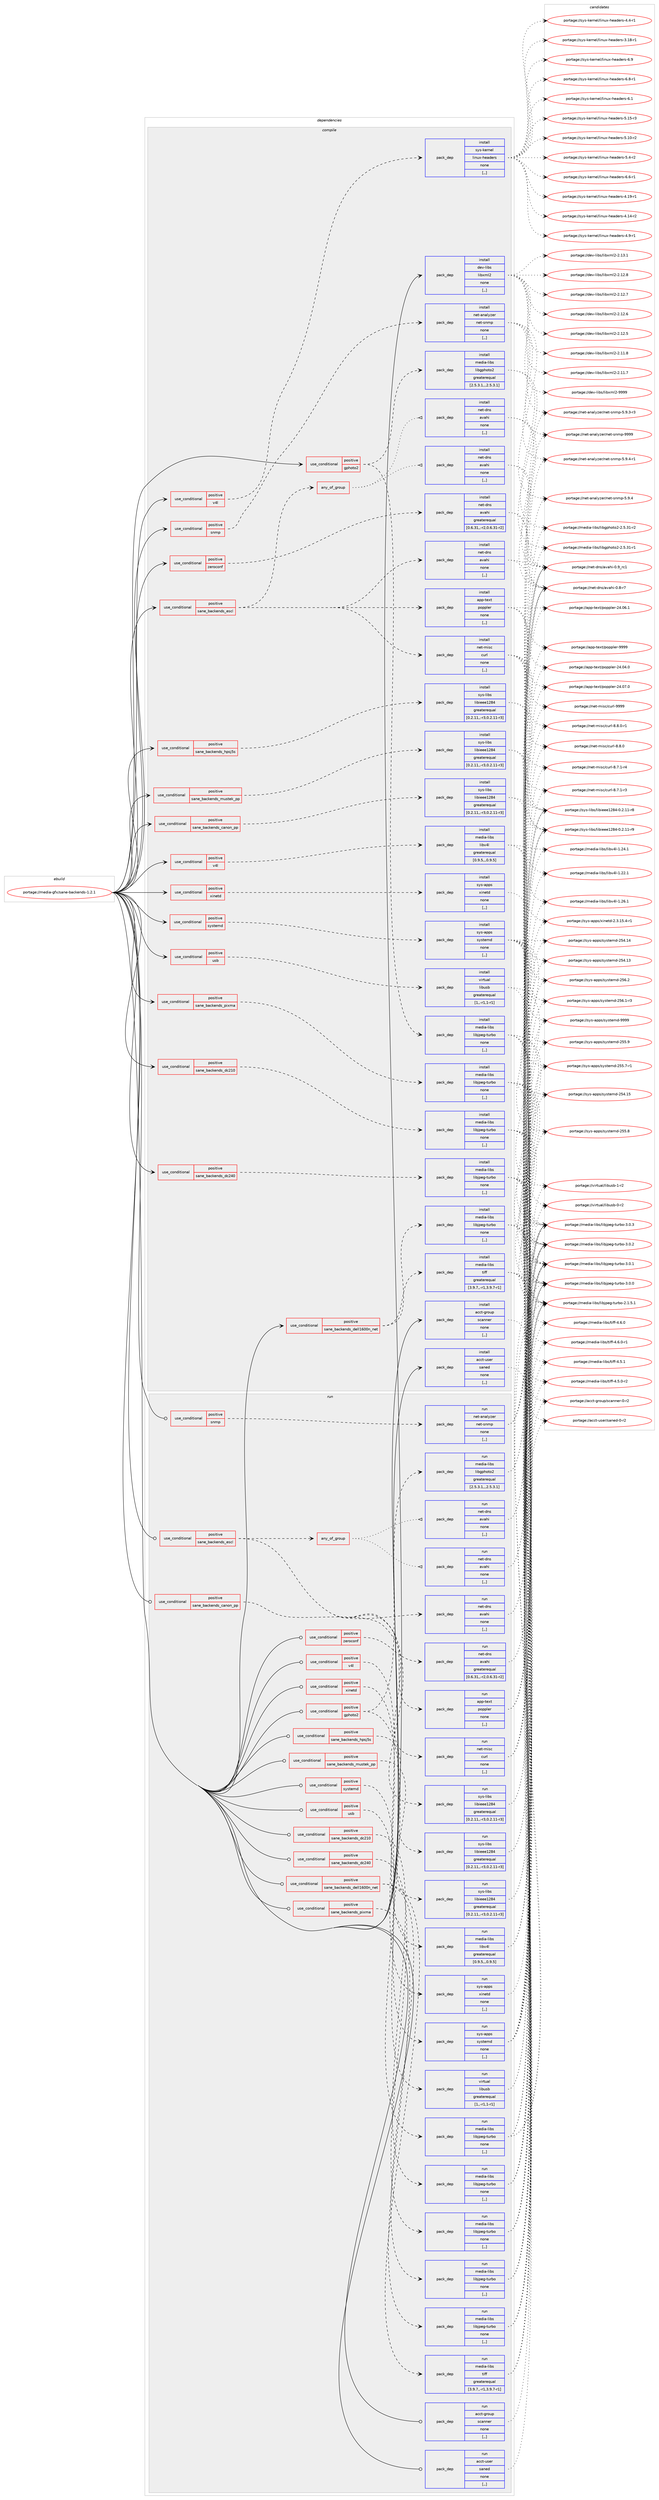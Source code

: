 digraph prolog {

# *************
# Graph options
# *************

newrank=true;
concentrate=true;
compound=true;
graph [rankdir=LR,fontname=Helvetica,fontsize=10,ranksep=1.5];#, ranksep=2.5, nodesep=0.2];
edge  [arrowhead=vee];
node  [fontname=Helvetica,fontsize=10];

# **********
# The ebuild
# **********

subgraph cluster_leftcol {
color=gray;
rank=same;
label=<<i>ebuild</i>>;
id [label="portage://media-gfx/sane-backends-1.2.1", color=red, width=4, href="../media-gfx/sane-backends-1.2.1.svg"];
}

# ****************
# The dependencies
# ****************

subgraph cluster_midcol {
color=gray;
label=<<i>dependencies</i>>;
subgraph cluster_compile {
fillcolor="#eeeeee";
style=filled;
label=<<i>compile</i>>;
subgraph cond73652 {
dependency292558 [label=<<TABLE BORDER="0" CELLBORDER="1" CELLSPACING="0" CELLPADDING="4"><TR><TD ROWSPAN="3" CELLPADDING="10">use_conditional</TD></TR><TR><TD>positive</TD></TR><TR><TD>gphoto2</TD></TR></TABLE>>, shape=none, color=red];
subgraph pack216548 {
dependency292559 [label=<<TABLE BORDER="0" CELLBORDER="1" CELLSPACING="0" CELLPADDING="4" WIDTH="220"><TR><TD ROWSPAN="6" CELLPADDING="30">pack_dep</TD></TR><TR><TD WIDTH="110">install</TD></TR><TR><TD>media-libs</TD></TR><TR><TD>libgphoto2</TD></TR><TR><TD>greaterequal</TD></TR><TR><TD>[2.5.3.1,,,2.5.3.1]</TD></TR></TABLE>>, shape=none, color=blue];
}
dependency292558:e -> dependency292559:w [weight=20,style="dashed",arrowhead="vee"];
subgraph pack216549 {
dependency292560 [label=<<TABLE BORDER="0" CELLBORDER="1" CELLSPACING="0" CELLPADDING="4" WIDTH="220"><TR><TD ROWSPAN="6" CELLPADDING="30">pack_dep</TD></TR><TR><TD WIDTH="110">install</TD></TR><TR><TD>media-libs</TD></TR><TR><TD>libjpeg-turbo</TD></TR><TR><TD>none</TD></TR><TR><TD>[,,]</TD></TR></TABLE>>, shape=none, color=blue];
}
dependency292558:e -> dependency292560:w [weight=20,style="dashed",arrowhead="vee"];
}
id:e -> dependency292558:w [weight=20,style="solid",arrowhead="vee"];
subgraph cond73653 {
dependency292561 [label=<<TABLE BORDER="0" CELLBORDER="1" CELLSPACING="0" CELLPADDING="4"><TR><TD ROWSPAN="3" CELLPADDING="10">use_conditional</TD></TR><TR><TD>positive</TD></TR><TR><TD>sane_backends_canon_pp</TD></TR></TABLE>>, shape=none, color=red];
subgraph pack216550 {
dependency292562 [label=<<TABLE BORDER="0" CELLBORDER="1" CELLSPACING="0" CELLPADDING="4" WIDTH="220"><TR><TD ROWSPAN="6" CELLPADDING="30">pack_dep</TD></TR><TR><TD WIDTH="110">install</TD></TR><TR><TD>sys-libs</TD></TR><TR><TD>libieee1284</TD></TR><TR><TD>greaterequal</TD></TR><TR><TD>[0.2.11,,-r3,0.2.11-r3]</TD></TR></TABLE>>, shape=none, color=blue];
}
dependency292561:e -> dependency292562:w [weight=20,style="dashed",arrowhead="vee"];
}
id:e -> dependency292561:w [weight=20,style="solid",arrowhead="vee"];
subgraph cond73654 {
dependency292563 [label=<<TABLE BORDER="0" CELLBORDER="1" CELLSPACING="0" CELLPADDING="4"><TR><TD ROWSPAN="3" CELLPADDING="10">use_conditional</TD></TR><TR><TD>positive</TD></TR><TR><TD>sane_backends_dc210</TD></TR></TABLE>>, shape=none, color=red];
subgraph pack216551 {
dependency292564 [label=<<TABLE BORDER="0" CELLBORDER="1" CELLSPACING="0" CELLPADDING="4" WIDTH="220"><TR><TD ROWSPAN="6" CELLPADDING="30">pack_dep</TD></TR><TR><TD WIDTH="110">install</TD></TR><TR><TD>media-libs</TD></TR><TR><TD>libjpeg-turbo</TD></TR><TR><TD>none</TD></TR><TR><TD>[,,]</TD></TR></TABLE>>, shape=none, color=blue];
}
dependency292563:e -> dependency292564:w [weight=20,style="dashed",arrowhead="vee"];
}
id:e -> dependency292563:w [weight=20,style="solid",arrowhead="vee"];
subgraph cond73655 {
dependency292565 [label=<<TABLE BORDER="0" CELLBORDER="1" CELLSPACING="0" CELLPADDING="4"><TR><TD ROWSPAN="3" CELLPADDING="10">use_conditional</TD></TR><TR><TD>positive</TD></TR><TR><TD>sane_backends_dc240</TD></TR></TABLE>>, shape=none, color=red];
subgraph pack216552 {
dependency292566 [label=<<TABLE BORDER="0" CELLBORDER="1" CELLSPACING="0" CELLPADDING="4" WIDTH="220"><TR><TD ROWSPAN="6" CELLPADDING="30">pack_dep</TD></TR><TR><TD WIDTH="110">install</TD></TR><TR><TD>media-libs</TD></TR><TR><TD>libjpeg-turbo</TD></TR><TR><TD>none</TD></TR><TR><TD>[,,]</TD></TR></TABLE>>, shape=none, color=blue];
}
dependency292565:e -> dependency292566:w [weight=20,style="dashed",arrowhead="vee"];
}
id:e -> dependency292565:w [weight=20,style="solid",arrowhead="vee"];
subgraph cond73656 {
dependency292567 [label=<<TABLE BORDER="0" CELLBORDER="1" CELLSPACING="0" CELLPADDING="4"><TR><TD ROWSPAN="3" CELLPADDING="10">use_conditional</TD></TR><TR><TD>positive</TD></TR><TR><TD>sane_backends_dell1600n_net</TD></TR></TABLE>>, shape=none, color=red];
subgraph pack216553 {
dependency292568 [label=<<TABLE BORDER="0" CELLBORDER="1" CELLSPACING="0" CELLPADDING="4" WIDTH="220"><TR><TD ROWSPAN="6" CELLPADDING="30">pack_dep</TD></TR><TR><TD WIDTH="110">install</TD></TR><TR><TD>media-libs</TD></TR><TR><TD>tiff</TD></TR><TR><TD>greaterequal</TD></TR><TR><TD>[3.9.7,,-r1,3.9.7-r1]</TD></TR></TABLE>>, shape=none, color=blue];
}
dependency292567:e -> dependency292568:w [weight=20,style="dashed",arrowhead="vee"];
subgraph pack216554 {
dependency292569 [label=<<TABLE BORDER="0" CELLBORDER="1" CELLSPACING="0" CELLPADDING="4" WIDTH="220"><TR><TD ROWSPAN="6" CELLPADDING="30">pack_dep</TD></TR><TR><TD WIDTH="110">install</TD></TR><TR><TD>media-libs</TD></TR><TR><TD>libjpeg-turbo</TD></TR><TR><TD>none</TD></TR><TR><TD>[,,]</TD></TR></TABLE>>, shape=none, color=blue];
}
dependency292567:e -> dependency292569:w [weight=20,style="dashed",arrowhead="vee"];
}
id:e -> dependency292567:w [weight=20,style="solid",arrowhead="vee"];
subgraph cond73657 {
dependency292570 [label=<<TABLE BORDER="0" CELLBORDER="1" CELLSPACING="0" CELLPADDING="4"><TR><TD ROWSPAN="3" CELLPADDING="10">use_conditional</TD></TR><TR><TD>positive</TD></TR><TR><TD>sane_backends_escl</TD></TR></TABLE>>, shape=none, color=red];
subgraph pack216555 {
dependency292571 [label=<<TABLE BORDER="0" CELLBORDER="1" CELLSPACING="0" CELLPADDING="4" WIDTH="220"><TR><TD ROWSPAN="6" CELLPADDING="30">pack_dep</TD></TR><TR><TD WIDTH="110">install</TD></TR><TR><TD>app-text</TD></TR><TR><TD>poppler</TD></TR><TR><TD>none</TD></TR><TR><TD>[,,]</TD></TR></TABLE>>, shape=none, color=blue];
}
dependency292570:e -> dependency292571:w [weight=20,style="dashed",arrowhead="vee"];
subgraph any2195 {
dependency292572 [label=<<TABLE BORDER="0" CELLBORDER="1" CELLSPACING="0" CELLPADDING="4"><TR><TD CELLPADDING="10">any_of_group</TD></TR></TABLE>>, shape=none, color=red];subgraph pack216556 {
dependency292573 [label=<<TABLE BORDER="0" CELLBORDER="1" CELLSPACING="0" CELLPADDING="4" WIDTH="220"><TR><TD ROWSPAN="6" CELLPADDING="30">pack_dep</TD></TR><TR><TD WIDTH="110">install</TD></TR><TR><TD>net-dns</TD></TR><TR><TD>avahi</TD></TR><TR><TD>none</TD></TR><TR><TD>[,,]</TD></TR></TABLE>>, shape=none, color=blue];
}
dependency292572:e -> dependency292573:w [weight=20,style="dotted",arrowhead="oinv"];
subgraph pack216557 {
dependency292574 [label=<<TABLE BORDER="0" CELLBORDER="1" CELLSPACING="0" CELLPADDING="4" WIDTH="220"><TR><TD ROWSPAN="6" CELLPADDING="30">pack_dep</TD></TR><TR><TD WIDTH="110">install</TD></TR><TR><TD>net-dns</TD></TR><TR><TD>avahi</TD></TR><TR><TD>none</TD></TR><TR><TD>[,,]</TD></TR></TABLE>>, shape=none, color=blue];
}
dependency292572:e -> dependency292574:w [weight=20,style="dotted",arrowhead="oinv"];
}
dependency292570:e -> dependency292572:w [weight=20,style="dashed",arrowhead="vee"];
subgraph pack216558 {
dependency292575 [label=<<TABLE BORDER="0" CELLBORDER="1" CELLSPACING="0" CELLPADDING="4" WIDTH="220"><TR><TD ROWSPAN="6" CELLPADDING="30">pack_dep</TD></TR><TR><TD WIDTH="110">install</TD></TR><TR><TD>net-dns</TD></TR><TR><TD>avahi</TD></TR><TR><TD>none</TD></TR><TR><TD>[,,]</TD></TR></TABLE>>, shape=none, color=blue];
}
dependency292570:e -> dependency292575:w [weight=20,style="dashed",arrowhead="vee"];
subgraph pack216559 {
dependency292576 [label=<<TABLE BORDER="0" CELLBORDER="1" CELLSPACING="0" CELLPADDING="4" WIDTH="220"><TR><TD ROWSPAN="6" CELLPADDING="30">pack_dep</TD></TR><TR><TD WIDTH="110">install</TD></TR><TR><TD>net-misc</TD></TR><TR><TD>curl</TD></TR><TR><TD>none</TD></TR><TR><TD>[,,]</TD></TR></TABLE>>, shape=none, color=blue];
}
dependency292570:e -> dependency292576:w [weight=20,style="dashed",arrowhead="vee"];
}
id:e -> dependency292570:w [weight=20,style="solid",arrowhead="vee"];
subgraph cond73658 {
dependency292577 [label=<<TABLE BORDER="0" CELLBORDER="1" CELLSPACING="0" CELLPADDING="4"><TR><TD ROWSPAN="3" CELLPADDING="10">use_conditional</TD></TR><TR><TD>positive</TD></TR><TR><TD>sane_backends_hpsj5s</TD></TR></TABLE>>, shape=none, color=red];
subgraph pack216560 {
dependency292578 [label=<<TABLE BORDER="0" CELLBORDER="1" CELLSPACING="0" CELLPADDING="4" WIDTH="220"><TR><TD ROWSPAN="6" CELLPADDING="30">pack_dep</TD></TR><TR><TD WIDTH="110">install</TD></TR><TR><TD>sys-libs</TD></TR><TR><TD>libieee1284</TD></TR><TR><TD>greaterequal</TD></TR><TR><TD>[0.2.11,,-r3,0.2.11-r3]</TD></TR></TABLE>>, shape=none, color=blue];
}
dependency292577:e -> dependency292578:w [weight=20,style="dashed",arrowhead="vee"];
}
id:e -> dependency292577:w [weight=20,style="solid",arrowhead="vee"];
subgraph cond73659 {
dependency292579 [label=<<TABLE BORDER="0" CELLBORDER="1" CELLSPACING="0" CELLPADDING="4"><TR><TD ROWSPAN="3" CELLPADDING="10">use_conditional</TD></TR><TR><TD>positive</TD></TR><TR><TD>sane_backends_mustek_pp</TD></TR></TABLE>>, shape=none, color=red];
subgraph pack216561 {
dependency292580 [label=<<TABLE BORDER="0" CELLBORDER="1" CELLSPACING="0" CELLPADDING="4" WIDTH="220"><TR><TD ROWSPAN="6" CELLPADDING="30">pack_dep</TD></TR><TR><TD WIDTH="110">install</TD></TR><TR><TD>sys-libs</TD></TR><TR><TD>libieee1284</TD></TR><TR><TD>greaterequal</TD></TR><TR><TD>[0.2.11,,-r3,0.2.11-r3]</TD></TR></TABLE>>, shape=none, color=blue];
}
dependency292579:e -> dependency292580:w [weight=20,style="dashed",arrowhead="vee"];
}
id:e -> dependency292579:w [weight=20,style="solid",arrowhead="vee"];
subgraph cond73660 {
dependency292581 [label=<<TABLE BORDER="0" CELLBORDER="1" CELLSPACING="0" CELLPADDING="4"><TR><TD ROWSPAN="3" CELLPADDING="10">use_conditional</TD></TR><TR><TD>positive</TD></TR><TR><TD>sane_backends_pixma</TD></TR></TABLE>>, shape=none, color=red];
subgraph pack216562 {
dependency292582 [label=<<TABLE BORDER="0" CELLBORDER="1" CELLSPACING="0" CELLPADDING="4" WIDTH="220"><TR><TD ROWSPAN="6" CELLPADDING="30">pack_dep</TD></TR><TR><TD WIDTH="110">install</TD></TR><TR><TD>media-libs</TD></TR><TR><TD>libjpeg-turbo</TD></TR><TR><TD>none</TD></TR><TR><TD>[,,]</TD></TR></TABLE>>, shape=none, color=blue];
}
dependency292581:e -> dependency292582:w [weight=20,style="dashed",arrowhead="vee"];
}
id:e -> dependency292581:w [weight=20,style="solid",arrowhead="vee"];
subgraph cond73661 {
dependency292583 [label=<<TABLE BORDER="0" CELLBORDER="1" CELLSPACING="0" CELLPADDING="4"><TR><TD ROWSPAN="3" CELLPADDING="10">use_conditional</TD></TR><TR><TD>positive</TD></TR><TR><TD>snmp</TD></TR></TABLE>>, shape=none, color=red];
subgraph pack216563 {
dependency292584 [label=<<TABLE BORDER="0" CELLBORDER="1" CELLSPACING="0" CELLPADDING="4" WIDTH="220"><TR><TD ROWSPAN="6" CELLPADDING="30">pack_dep</TD></TR><TR><TD WIDTH="110">install</TD></TR><TR><TD>net-analyzer</TD></TR><TR><TD>net-snmp</TD></TR><TR><TD>none</TD></TR><TR><TD>[,,]</TD></TR></TABLE>>, shape=none, color=blue];
}
dependency292583:e -> dependency292584:w [weight=20,style="dashed",arrowhead="vee"];
}
id:e -> dependency292583:w [weight=20,style="solid",arrowhead="vee"];
subgraph cond73662 {
dependency292585 [label=<<TABLE BORDER="0" CELLBORDER="1" CELLSPACING="0" CELLPADDING="4"><TR><TD ROWSPAN="3" CELLPADDING="10">use_conditional</TD></TR><TR><TD>positive</TD></TR><TR><TD>systemd</TD></TR></TABLE>>, shape=none, color=red];
subgraph pack216564 {
dependency292586 [label=<<TABLE BORDER="0" CELLBORDER="1" CELLSPACING="0" CELLPADDING="4" WIDTH="220"><TR><TD ROWSPAN="6" CELLPADDING="30">pack_dep</TD></TR><TR><TD WIDTH="110">install</TD></TR><TR><TD>sys-apps</TD></TR><TR><TD>systemd</TD></TR><TR><TD>none</TD></TR><TR><TD>[,,]</TD></TR></TABLE>>, shape=none, color=blue];
}
dependency292585:e -> dependency292586:w [weight=20,style="dashed",arrowhead="vee"];
}
id:e -> dependency292585:w [weight=20,style="solid",arrowhead="vee"];
subgraph cond73663 {
dependency292587 [label=<<TABLE BORDER="0" CELLBORDER="1" CELLSPACING="0" CELLPADDING="4"><TR><TD ROWSPAN="3" CELLPADDING="10">use_conditional</TD></TR><TR><TD>positive</TD></TR><TR><TD>usb</TD></TR></TABLE>>, shape=none, color=red];
subgraph pack216565 {
dependency292588 [label=<<TABLE BORDER="0" CELLBORDER="1" CELLSPACING="0" CELLPADDING="4" WIDTH="220"><TR><TD ROWSPAN="6" CELLPADDING="30">pack_dep</TD></TR><TR><TD WIDTH="110">install</TD></TR><TR><TD>virtual</TD></TR><TR><TD>libusb</TD></TR><TR><TD>greaterequal</TD></TR><TR><TD>[1,,-r1,1-r1]</TD></TR></TABLE>>, shape=none, color=blue];
}
dependency292587:e -> dependency292588:w [weight=20,style="dashed",arrowhead="vee"];
}
id:e -> dependency292587:w [weight=20,style="solid",arrowhead="vee"];
subgraph cond73664 {
dependency292589 [label=<<TABLE BORDER="0" CELLBORDER="1" CELLSPACING="0" CELLPADDING="4"><TR><TD ROWSPAN="3" CELLPADDING="10">use_conditional</TD></TR><TR><TD>positive</TD></TR><TR><TD>v4l</TD></TR></TABLE>>, shape=none, color=red];
subgraph pack216566 {
dependency292590 [label=<<TABLE BORDER="0" CELLBORDER="1" CELLSPACING="0" CELLPADDING="4" WIDTH="220"><TR><TD ROWSPAN="6" CELLPADDING="30">pack_dep</TD></TR><TR><TD WIDTH="110">install</TD></TR><TR><TD>media-libs</TD></TR><TR><TD>libv4l</TD></TR><TR><TD>greaterequal</TD></TR><TR><TD>[0.9.5,,,0.9.5]</TD></TR></TABLE>>, shape=none, color=blue];
}
dependency292589:e -> dependency292590:w [weight=20,style="dashed",arrowhead="vee"];
}
id:e -> dependency292589:w [weight=20,style="solid",arrowhead="vee"];
subgraph cond73665 {
dependency292591 [label=<<TABLE BORDER="0" CELLBORDER="1" CELLSPACING="0" CELLPADDING="4"><TR><TD ROWSPAN="3" CELLPADDING="10">use_conditional</TD></TR><TR><TD>positive</TD></TR><TR><TD>v4l</TD></TR></TABLE>>, shape=none, color=red];
subgraph pack216567 {
dependency292592 [label=<<TABLE BORDER="0" CELLBORDER="1" CELLSPACING="0" CELLPADDING="4" WIDTH="220"><TR><TD ROWSPAN="6" CELLPADDING="30">pack_dep</TD></TR><TR><TD WIDTH="110">install</TD></TR><TR><TD>sys-kernel</TD></TR><TR><TD>linux-headers</TD></TR><TR><TD>none</TD></TR><TR><TD>[,,]</TD></TR></TABLE>>, shape=none, color=blue];
}
dependency292591:e -> dependency292592:w [weight=20,style="dashed",arrowhead="vee"];
}
id:e -> dependency292591:w [weight=20,style="solid",arrowhead="vee"];
subgraph cond73666 {
dependency292593 [label=<<TABLE BORDER="0" CELLBORDER="1" CELLSPACING="0" CELLPADDING="4"><TR><TD ROWSPAN="3" CELLPADDING="10">use_conditional</TD></TR><TR><TD>positive</TD></TR><TR><TD>xinetd</TD></TR></TABLE>>, shape=none, color=red];
subgraph pack216568 {
dependency292594 [label=<<TABLE BORDER="0" CELLBORDER="1" CELLSPACING="0" CELLPADDING="4" WIDTH="220"><TR><TD ROWSPAN="6" CELLPADDING="30">pack_dep</TD></TR><TR><TD WIDTH="110">install</TD></TR><TR><TD>sys-apps</TD></TR><TR><TD>xinetd</TD></TR><TR><TD>none</TD></TR><TR><TD>[,,]</TD></TR></TABLE>>, shape=none, color=blue];
}
dependency292593:e -> dependency292594:w [weight=20,style="dashed",arrowhead="vee"];
}
id:e -> dependency292593:w [weight=20,style="solid",arrowhead="vee"];
subgraph cond73667 {
dependency292595 [label=<<TABLE BORDER="0" CELLBORDER="1" CELLSPACING="0" CELLPADDING="4"><TR><TD ROWSPAN="3" CELLPADDING="10">use_conditional</TD></TR><TR><TD>positive</TD></TR><TR><TD>zeroconf</TD></TR></TABLE>>, shape=none, color=red];
subgraph pack216569 {
dependency292596 [label=<<TABLE BORDER="0" CELLBORDER="1" CELLSPACING="0" CELLPADDING="4" WIDTH="220"><TR><TD ROWSPAN="6" CELLPADDING="30">pack_dep</TD></TR><TR><TD WIDTH="110">install</TD></TR><TR><TD>net-dns</TD></TR><TR><TD>avahi</TD></TR><TR><TD>greaterequal</TD></TR><TR><TD>[0.6.31,,-r2,0.6.31-r2]</TD></TR></TABLE>>, shape=none, color=blue];
}
dependency292595:e -> dependency292596:w [weight=20,style="dashed",arrowhead="vee"];
}
id:e -> dependency292595:w [weight=20,style="solid",arrowhead="vee"];
subgraph pack216570 {
dependency292597 [label=<<TABLE BORDER="0" CELLBORDER="1" CELLSPACING="0" CELLPADDING="4" WIDTH="220"><TR><TD ROWSPAN="6" CELLPADDING="30">pack_dep</TD></TR><TR><TD WIDTH="110">install</TD></TR><TR><TD>acct-group</TD></TR><TR><TD>scanner</TD></TR><TR><TD>none</TD></TR><TR><TD>[,,]</TD></TR></TABLE>>, shape=none, color=blue];
}
id:e -> dependency292597:w [weight=20,style="solid",arrowhead="vee"];
subgraph pack216571 {
dependency292598 [label=<<TABLE BORDER="0" CELLBORDER="1" CELLSPACING="0" CELLPADDING="4" WIDTH="220"><TR><TD ROWSPAN="6" CELLPADDING="30">pack_dep</TD></TR><TR><TD WIDTH="110">install</TD></TR><TR><TD>acct-user</TD></TR><TR><TD>saned</TD></TR><TR><TD>none</TD></TR><TR><TD>[,,]</TD></TR></TABLE>>, shape=none, color=blue];
}
id:e -> dependency292598:w [weight=20,style="solid",arrowhead="vee"];
subgraph pack216572 {
dependency292599 [label=<<TABLE BORDER="0" CELLBORDER="1" CELLSPACING="0" CELLPADDING="4" WIDTH="220"><TR><TD ROWSPAN="6" CELLPADDING="30">pack_dep</TD></TR><TR><TD WIDTH="110">install</TD></TR><TR><TD>dev-libs</TD></TR><TR><TD>libxml2</TD></TR><TR><TD>none</TD></TR><TR><TD>[,,]</TD></TR></TABLE>>, shape=none, color=blue];
}
id:e -> dependency292599:w [weight=20,style="solid",arrowhead="vee"];
}
subgraph cluster_compileandrun {
fillcolor="#eeeeee";
style=filled;
label=<<i>compile and run</i>>;
}
subgraph cluster_run {
fillcolor="#eeeeee";
style=filled;
label=<<i>run</i>>;
subgraph cond73668 {
dependency292600 [label=<<TABLE BORDER="0" CELLBORDER="1" CELLSPACING="0" CELLPADDING="4"><TR><TD ROWSPAN="3" CELLPADDING="10">use_conditional</TD></TR><TR><TD>positive</TD></TR><TR><TD>gphoto2</TD></TR></TABLE>>, shape=none, color=red];
subgraph pack216573 {
dependency292601 [label=<<TABLE BORDER="0" CELLBORDER="1" CELLSPACING="0" CELLPADDING="4" WIDTH="220"><TR><TD ROWSPAN="6" CELLPADDING="30">pack_dep</TD></TR><TR><TD WIDTH="110">run</TD></TR><TR><TD>media-libs</TD></TR><TR><TD>libgphoto2</TD></TR><TR><TD>greaterequal</TD></TR><TR><TD>[2.5.3.1,,,2.5.3.1]</TD></TR></TABLE>>, shape=none, color=blue];
}
dependency292600:e -> dependency292601:w [weight=20,style="dashed",arrowhead="vee"];
subgraph pack216574 {
dependency292602 [label=<<TABLE BORDER="0" CELLBORDER="1" CELLSPACING="0" CELLPADDING="4" WIDTH="220"><TR><TD ROWSPAN="6" CELLPADDING="30">pack_dep</TD></TR><TR><TD WIDTH="110">run</TD></TR><TR><TD>media-libs</TD></TR><TR><TD>libjpeg-turbo</TD></TR><TR><TD>none</TD></TR><TR><TD>[,,]</TD></TR></TABLE>>, shape=none, color=blue];
}
dependency292600:e -> dependency292602:w [weight=20,style="dashed",arrowhead="vee"];
}
id:e -> dependency292600:w [weight=20,style="solid",arrowhead="odot"];
subgraph cond73669 {
dependency292603 [label=<<TABLE BORDER="0" CELLBORDER="1" CELLSPACING="0" CELLPADDING="4"><TR><TD ROWSPAN="3" CELLPADDING="10">use_conditional</TD></TR><TR><TD>positive</TD></TR><TR><TD>sane_backends_canon_pp</TD></TR></TABLE>>, shape=none, color=red];
subgraph pack216575 {
dependency292604 [label=<<TABLE BORDER="0" CELLBORDER="1" CELLSPACING="0" CELLPADDING="4" WIDTH="220"><TR><TD ROWSPAN="6" CELLPADDING="30">pack_dep</TD></TR><TR><TD WIDTH="110">run</TD></TR><TR><TD>sys-libs</TD></TR><TR><TD>libieee1284</TD></TR><TR><TD>greaterequal</TD></TR><TR><TD>[0.2.11,,-r3,0.2.11-r3]</TD></TR></TABLE>>, shape=none, color=blue];
}
dependency292603:e -> dependency292604:w [weight=20,style="dashed",arrowhead="vee"];
}
id:e -> dependency292603:w [weight=20,style="solid",arrowhead="odot"];
subgraph cond73670 {
dependency292605 [label=<<TABLE BORDER="0" CELLBORDER="1" CELLSPACING="0" CELLPADDING="4"><TR><TD ROWSPAN="3" CELLPADDING="10">use_conditional</TD></TR><TR><TD>positive</TD></TR><TR><TD>sane_backends_dc210</TD></TR></TABLE>>, shape=none, color=red];
subgraph pack216576 {
dependency292606 [label=<<TABLE BORDER="0" CELLBORDER="1" CELLSPACING="0" CELLPADDING="4" WIDTH="220"><TR><TD ROWSPAN="6" CELLPADDING="30">pack_dep</TD></TR><TR><TD WIDTH="110">run</TD></TR><TR><TD>media-libs</TD></TR><TR><TD>libjpeg-turbo</TD></TR><TR><TD>none</TD></TR><TR><TD>[,,]</TD></TR></TABLE>>, shape=none, color=blue];
}
dependency292605:e -> dependency292606:w [weight=20,style="dashed",arrowhead="vee"];
}
id:e -> dependency292605:w [weight=20,style="solid",arrowhead="odot"];
subgraph cond73671 {
dependency292607 [label=<<TABLE BORDER="0" CELLBORDER="1" CELLSPACING="0" CELLPADDING="4"><TR><TD ROWSPAN="3" CELLPADDING="10">use_conditional</TD></TR><TR><TD>positive</TD></TR><TR><TD>sane_backends_dc240</TD></TR></TABLE>>, shape=none, color=red];
subgraph pack216577 {
dependency292608 [label=<<TABLE BORDER="0" CELLBORDER="1" CELLSPACING="0" CELLPADDING="4" WIDTH="220"><TR><TD ROWSPAN="6" CELLPADDING="30">pack_dep</TD></TR><TR><TD WIDTH="110">run</TD></TR><TR><TD>media-libs</TD></TR><TR><TD>libjpeg-turbo</TD></TR><TR><TD>none</TD></TR><TR><TD>[,,]</TD></TR></TABLE>>, shape=none, color=blue];
}
dependency292607:e -> dependency292608:w [weight=20,style="dashed",arrowhead="vee"];
}
id:e -> dependency292607:w [weight=20,style="solid",arrowhead="odot"];
subgraph cond73672 {
dependency292609 [label=<<TABLE BORDER="0" CELLBORDER="1" CELLSPACING="0" CELLPADDING="4"><TR><TD ROWSPAN="3" CELLPADDING="10">use_conditional</TD></TR><TR><TD>positive</TD></TR><TR><TD>sane_backends_dell1600n_net</TD></TR></TABLE>>, shape=none, color=red];
subgraph pack216578 {
dependency292610 [label=<<TABLE BORDER="0" CELLBORDER="1" CELLSPACING="0" CELLPADDING="4" WIDTH="220"><TR><TD ROWSPAN="6" CELLPADDING="30">pack_dep</TD></TR><TR><TD WIDTH="110">run</TD></TR><TR><TD>media-libs</TD></TR><TR><TD>tiff</TD></TR><TR><TD>greaterequal</TD></TR><TR><TD>[3.9.7,,-r1,3.9.7-r1]</TD></TR></TABLE>>, shape=none, color=blue];
}
dependency292609:e -> dependency292610:w [weight=20,style="dashed",arrowhead="vee"];
subgraph pack216579 {
dependency292611 [label=<<TABLE BORDER="0" CELLBORDER="1" CELLSPACING="0" CELLPADDING="4" WIDTH="220"><TR><TD ROWSPAN="6" CELLPADDING="30">pack_dep</TD></TR><TR><TD WIDTH="110">run</TD></TR><TR><TD>media-libs</TD></TR><TR><TD>libjpeg-turbo</TD></TR><TR><TD>none</TD></TR><TR><TD>[,,]</TD></TR></TABLE>>, shape=none, color=blue];
}
dependency292609:e -> dependency292611:w [weight=20,style="dashed",arrowhead="vee"];
}
id:e -> dependency292609:w [weight=20,style="solid",arrowhead="odot"];
subgraph cond73673 {
dependency292612 [label=<<TABLE BORDER="0" CELLBORDER="1" CELLSPACING="0" CELLPADDING="4"><TR><TD ROWSPAN="3" CELLPADDING="10">use_conditional</TD></TR><TR><TD>positive</TD></TR><TR><TD>sane_backends_escl</TD></TR></TABLE>>, shape=none, color=red];
subgraph pack216580 {
dependency292613 [label=<<TABLE BORDER="0" CELLBORDER="1" CELLSPACING="0" CELLPADDING="4" WIDTH="220"><TR><TD ROWSPAN="6" CELLPADDING="30">pack_dep</TD></TR><TR><TD WIDTH="110">run</TD></TR><TR><TD>app-text</TD></TR><TR><TD>poppler</TD></TR><TR><TD>none</TD></TR><TR><TD>[,,]</TD></TR></TABLE>>, shape=none, color=blue];
}
dependency292612:e -> dependency292613:w [weight=20,style="dashed",arrowhead="vee"];
subgraph any2196 {
dependency292614 [label=<<TABLE BORDER="0" CELLBORDER="1" CELLSPACING="0" CELLPADDING="4"><TR><TD CELLPADDING="10">any_of_group</TD></TR></TABLE>>, shape=none, color=red];subgraph pack216581 {
dependency292615 [label=<<TABLE BORDER="0" CELLBORDER="1" CELLSPACING="0" CELLPADDING="4" WIDTH="220"><TR><TD ROWSPAN="6" CELLPADDING="30">pack_dep</TD></TR><TR><TD WIDTH="110">run</TD></TR><TR><TD>net-dns</TD></TR><TR><TD>avahi</TD></TR><TR><TD>none</TD></TR><TR><TD>[,,]</TD></TR></TABLE>>, shape=none, color=blue];
}
dependency292614:e -> dependency292615:w [weight=20,style="dotted",arrowhead="oinv"];
subgraph pack216582 {
dependency292616 [label=<<TABLE BORDER="0" CELLBORDER="1" CELLSPACING="0" CELLPADDING="4" WIDTH="220"><TR><TD ROWSPAN="6" CELLPADDING="30">pack_dep</TD></TR><TR><TD WIDTH="110">run</TD></TR><TR><TD>net-dns</TD></TR><TR><TD>avahi</TD></TR><TR><TD>none</TD></TR><TR><TD>[,,]</TD></TR></TABLE>>, shape=none, color=blue];
}
dependency292614:e -> dependency292616:w [weight=20,style="dotted",arrowhead="oinv"];
}
dependency292612:e -> dependency292614:w [weight=20,style="dashed",arrowhead="vee"];
subgraph pack216583 {
dependency292617 [label=<<TABLE BORDER="0" CELLBORDER="1" CELLSPACING="0" CELLPADDING="4" WIDTH="220"><TR><TD ROWSPAN="6" CELLPADDING="30">pack_dep</TD></TR><TR><TD WIDTH="110">run</TD></TR><TR><TD>net-dns</TD></TR><TR><TD>avahi</TD></TR><TR><TD>none</TD></TR><TR><TD>[,,]</TD></TR></TABLE>>, shape=none, color=blue];
}
dependency292612:e -> dependency292617:w [weight=20,style="dashed",arrowhead="vee"];
subgraph pack216584 {
dependency292618 [label=<<TABLE BORDER="0" CELLBORDER="1" CELLSPACING="0" CELLPADDING="4" WIDTH="220"><TR><TD ROWSPAN="6" CELLPADDING="30">pack_dep</TD></TR><TR><TD WIDTH="110">run</TD></TR><TR><TD>net-misc</TD></TR><TR><TD>curl</TD></TR><TR><TD>none</TD></TR><TR><TD>[,,]</TD></TR></TABLE>>, shape=none, color=blue];
}
dependency292612:e -> dependency292618:w [weight=20,style="dashed",arrowhead="vee"];
}
id:e -> dependency292612:w [weight=20,style="solid",arrowhead="odot"];
subgraph cond73674 {
dependency292619 [label=<<TABLE BORDER="0" CELLBORDER="1" CELLSPACING="0" CELLPADDING="4"><TR><TD ROWSPAN="3" CELLPADDING="10">use_conditional</TD></TR><TR><TD>positive</TD></TR><TR><TD>sane_backends_hpsj5s</TD></TR></TABLE>>, shape=none, color=red];
subgraph pack216585 {
dependency292620 [label=<<TABLE BORDER="0" CELLBORDER="1" CELLSPACING="0" CELLPADDING="4" WIDTH="220"><TR><TD ROWSPAN="6" CELLPADDING="30">pack_dep</TD></TR><TR><TD WIDTH="110">run</TD></TR><TR><TD>sys-libs</TD></TR><TR><TD>libieee1284</TD></TR><TR><TD>greaterequal</TD></TR><TR><TD>[0.2.11,,-r3,0.2.11-r3]</TD></TR></TABLE>>, shape=none, color=blue];
}
dependency292619:e -> dependency292620:w [weight=20,style="dashed",arrowhead="vee"];
}
id:e -> dependency292619:w [weight=20,style="solid",arrowhead="odot"];
subgraph cond73675 {
dependency292621 [label=<<TABLE BORDER="0" CELLBORDER="1" CELLSPACING="0" CELLPADDING="4"><TR><TD ROWSPAN="3" CELLPADDING="10">use_conditional</TD></TR><TR><TD>positive</TD></TR><TR><TD>sane_backends_mustek_pp</TD></TR></TABLE>>, shape=none, color=red];
subgraph pack216586 {
dependency292622 [label=<<TABLE BORDER="0" CELLBORDER="1" CELLSPACING="0" CELLPADDING="4" WIDTH="220"><TR><TD ROWSPAN="6" CELLPADDING="30">pack_dep</TD></TR><TR><TD WIDTH="110">run</TD></TR><TR><TD>sys-libs</TD></TR><TR><TD>libieee1284</TD></TR><TR><TD>greaterequal</TD></TR><TR><TD>[0.2.11,,-r3,0.2.11-r3]</TD></TR></TABLE>>, shape=none, color=blue];
}
dependency292621:e -> dependency292622:w [weight=20,style="dashed",arrowhead="vee"];
}
id:e -> dependency292621:w [weight=20,style="solid",arrowhead="odot"];
subgraph cond73676 {
dependency292623 [label=<<TABLE BORDER="0" CELLBORDER="1" CELLSPACING="0" CELLPADDING="4"><TR><TD ROWSPAN="3" CELLPADDING="10">use_conditional</TD></TR><TR><TD>positive</TD></TR><TR><TD>sane_backends_pixma</TD></TR></TABLE>>, shape=none, color=red];
subgraph pack216587 {
dependency292624 [label=<<TABLE BORDER="0" CELLBORDER="1" CELLSPACING="0" CELLPADDING="4" WIDTH="220"><TR><TD ROWSPAN="6" CELLPADDING="30">pack_dep</TD></TR><TR><TD WIDTH="110">run</TD></TR><TR><TD>media-libs</TD></TR><TR><TD>libjpeg-turbo</TD></TR><TR><TD>none</TD></TR><TR><TD>[,,]</TD></TR></TABLE>>, shape=none, color=blue];
}
dependency292623:e -> dependency292624:w [weight=20,style="dashed",arrowhead="vee"];
}
id:e -> dependency292623:w [weight=20,style="solid",arrowhead="odot"];
subgraph cond73677 {
dependency292625 [label=<<TABLE BORDER="0" CELLBORDER="1" CELLSPACING="0" CELLPADDING="4"><TR><TD ROWSPAN="3" CELLPADDING="10">use_conditional</TD></TR><TR><TD>positive</TD></TR><TR><TD>snmp</TD></TR></TABLE>>, shape=none, color=red];
subgraph pack216588 {
dependency292626 [label=<<TABLE BORDER="0" CELLBORDER="1" CELLSPACING="0" CELLPADDING="4" WIDTH="220"><TR><TD ROWSPAN="6" CELLPADDING="30">pack_dep</TD></TR><TR><TD WIDTH="110">run</TD></TR><TR><TD>net-analyzer</TD></TR><TR><TD>net-snmp</TD></TR><TR><TD>none</TD></TR><TR><TD>[,,]</TD></TR></TABLE>>, shape=none, color=blue];
}
dependency292625:e -> dependency292626:w [weight=20,style="dashed",arrowhead="vee"];
}
id:e -> dependency292625:w [weight=20,style="solid",arrowhead="odot"];
subgraph cond73678 {
dependency292627 [label=<<TABLE BORDER="0" CELLBORDER="1" CELLSPACING="0" CELLPADDING="4"><TR><TD ROWSPAN="3" CELLPADDING="10">use_conditional</TD></TR><TR><TD>positive</TD></TR><TR><TD>systemd</TD></TR></TABLE>>, shape=none, color=red];
subgraph pack216589 {
dependency292628 [label=<<TABLE BORDER="0" CELLBORDER="1" CELLSPACING="0" CELLPADDING="4" WIDTH="220"><TR><TD ROWSPAN="6" CELLPADDING="30">pack_dep</TD></TR><TR><TD WIDTH="110">run</TD></TR><TR><TD>sys-apps</TD></TR><TR><TD>systemd</TD></TR><TR><TD>none</TD></TR><TR><TD>[,,]</TD></TR></TABLE>>, shape=none, color=blue];
}
dependency292627:e -> dependency292628:w [weight=20,style="dashed",arrowhead="vee"];
}
id:e -> dependency292627:w [weight=20,style="solid",arrowhead="odot"];
subgraph cond73679 {
dependency292629 [label=<<TABLE BORDER="0" CELLBORDER="1" CELLSPACING="0" CELLPADDING="4"><TR><TD ROWSPAN="3" CELLPADDING="10">use_conditional</TD></TR><TR><TD>positive</TD></TR><TR><TD>usb</TD></TR></TABLE>>, shape=none, color=red];
subgraph pack216590 {
dependency292630 [label=<<TABLE BORDER="0" CELLBORDER="1" CELLSPACING="0" CELLPADDING="4" WIDTH="220"><TR><TD ROWSPAN="6" CELLPADDING="30">pack_dep</TD></TR><TR><TD WIDTH="110">run</TD></TR><TR><TD>virtual</TD></TR><TR><TD>libusb</TD></TR><TR><TD>greaterequal</TD></TR><TR><TD>[1,,-r1,1-r1]</TD></TR></TABLE>>, shape=none, color=blue];
}
dependency292629:e -> dependency292630:w [weight=20,style="dashed",arrowhead="vee"];
}
id:e -> dependency292629:w [weight=20,style="solid",arrowhead="odot"];
subgraph cond73680 {
dependency292631 [label=<<TABLE BORDER="0" CELLBORDER="1" CELLSPACING="0" CELLPADDING="4"><TR><TD ROWSPAN="3" CELLPADDING="10">use_conditional</TD></TR><TR><TD>positive</TD></TR><TR><TD>v4l</TD></TR></TABLE>>, shape=none, color=red];
subgraph pack216591 {
dependency292632 [label=<<TABLE BORDER="0" CELLBORDER="1" CELLSPACING="0" CELLPADDING="4" WIDTH="220"><TR><TD ROWSPAN="6" CELLPADDING="30">pack_dep</TD></TR><TR><TD WIDTH="110">run</TD></TR><TR><TD>media-libs</TD></TR><TR><TD>libv4l</TD></TR><TR><TD>greaterequal</TD></TR><TR><TD>[0.9.5,,,0.9.5]</TD></TR></TABLE>>, shape=none, color=blue];
}
dependency292631:e -> dependency292632:w [weight=20,style="dashed",arrowhead="vee"];
}
id:e -> dependency292631:w [weight=20,style="solid",arrowhead="odot"];
subgraph cond73681 {
dependency292633 [label=<<TABLE BORDER="0" CELLBORDER="1" CELLSPACING="0" CELLPADDING="4"><TR><TD ROWSPAN="3" CELLPADDING="10">use_conditional</TD></TR><TR><TD>positive</TD></TR><TR><TD>xinetd</TD></TR></TABLE>>, shape=none, color=red];
subgraph pack216592 {
dependency292634 [label=<<TABLE BORDER="0" CELLBORDER="1" CELLSPACING="0" CELLPADDING="4" WIDTH="220"><TR><TD ROWSPAN="6" CELLPADDING="30">pack_dep</TD></TR><TR><TD WIDTH="110">run</TD></TR><TR><TD>sys-apps</TD></TR><TR><TD>xinetd</TD></TR><TR><TD>none</TD></TR><TR><TD>[,,]</TD></TR></TABLE>>, shape=none, color=blue];
}
dependency292633:e -> dependency292634:w [weight=20,style="dashed",arrowhead="vee"];
}
id:e -> dependency292633:w [weight=20,style="solid",arrowhead="odot"];
subgraph cond73682 {
dependency292635 [label=<<TABLE BORDER="0" CELLBORDER="1" CELLSPACING="0" CELLPADDING="4"><TR><TD ROWSPAN="3" CELLPADDING="10">use_conditional</TD></TR><TR><TD>positive</TD></TR><TR><TD>zeroconf</TD></TR></TABLE>>, shape=none, color=red];
subgraph pack216593 {
dependency292636 [label=<<TABLE BORDER="0" CELLBORDER="1" CELLSPACING="0" CELLPADDING="4" WIDTH="220"><TR><TD ROWSPAN="6" CELLPADDING="30">pack_dep</TD></TR><TR><TD WIDTH="110">run</TD></TR><TR><TD>net-dns</TD></TR><TR><TD>avahi</TD></TR><TR><TD>greaterequal</TD></TR><TR><TD>[0.6.31,,-r2,0.6.31-r2]</TD></TR></TABLE>>, shape=none, color=blue];
}
dependency292635:e -> dependency292636:w [weight=20,style="dashed",arrowhead="vee"];
}
id:e -> dependency292635:w [weight=20,style="solid",arrowhead="odot"];
subgraph pack216594 {
dependency292637 [label=<<TABLE BORDER="0" CELLBORDER="1" CELLSPACING="0" CELLPADDING="4" WIDTH="220"><TR><TD ROWSPAN="6" CELLPADDING="30">pack_dep</TD></TR><TR><TD WIDTH="110">run</TD></TR><TR><TD>acct-group</TD></TR><TR><TD>scanner</TD></TR><TR><TD>none</TD></TR><TR><TD>[,,]</TD></TR></TABLE>>, shape=none, color=blue];
}
id:e -> dependency292637:w [weight=20,style="solid",arrowhead="odot"];
subgraph pack216595 {
dependency292638 [label=<<TABLE BORDER="0" CELLBORDER="1" CELLSPACING="0" CELLPADDING="4" WIDTH="220"><TR><TD ROWSPAN="6" CELLPADDING="30">pack_dep</TD></TR><TR><TD WIDTH="110">run</TD></TR><TR><TD>acct-user</TD></TR><TR><TD>saned</TD></TR><TR><TD>none</TD></TR><TR><TD>[,,]</TD></TR></TABLE>>, shape=none, color=blue];
}
id:e -> dependency292638:w [weight=20,style="solid",arrowhead="odot"];
}
}

# **************
# The candidates
# **************

subgraph cluster_choices {
rank=same;
color=gray;
label=<<i>candidates</i>>;

subgraph choice216548 {
color=black;
nodesep=1;
choice109101100105974510810598115471081059810311210411111611150455046534651494511450 [label="portage://media-libs/libgphoto2-2.5.31-r2", color=red, width=4,href="../media-libs/libgphoto2-2.5.31-r2.svg"];
choice109101100105974510810598115471081059810311210411111611150455046534651494511449 [label="portage://media-libs/libgphoto2-2.5.31-r1", color=red, width=4,href="../media-libs/libgphoto2-2.5.31-r1.svg"];
dependency292559:e -> choice109101100105974510810598115471081059810311210411111611150455046534651494511450:w [style=dotted,weight="100"];
dependency292559:e -> choice109101100105974510810598115471081059810311210411111611150455046534651494511449:w [style=dotted,weight="100"];
}
subgraph choice216549 {
color=black;
nodesep=1;
choice10910110010597451081059811547108105981061121011034511611711498111455146484651 [label="portage://media-libs/libjpeg-turbo-3.0.3", color=red, width=4,href="../media-libs/libjpeg-turbo-3.0.3.svg"];
choice10910110010597451081059811547108105981061121011034511611711498111455146484650 [label="portage://media-libs/libjpeg-turbo-3.0.2", color=red, width=4,href="../media-libs/libjpeg-turbo-3.0.2.svg"];
choice10910110010597451081059811547108105981061121011034511611711498111455146484649 [label="portage://media-libs/libjpeg-turbo-3.0.1", color=red, width=4,href="../media-libs/libjpeg-turbo-3.0.1.svg"];
choice10910110010597451081059811547108105981061121011034511611711498111455146484648 [label="portage://media-libs/libjpeg-turbo-3.0.0", color=red, width=4,href="../media-libs/libjpeg-turbo-3.0.0.svg"];
choice109101100105974510810598115471081059810611210110345116117114981114550464946534649 [label="portage://media-libs/libjpeg-turbo-2.1.5.1", color=red, width=4,href="../media-libs/libjpeg-turbo-2.1.5.1.svg"];
dependency292560:e -> choice10910110010597451081059811547108105981061121011034511611711498111455146484651:w [style=dotted,weight="100"];
dependency292560:e -> choice10910110010597451081059811547108105981061121011034511611711498111455146484650:w [style=dotted,weight="100"];
dependency292560:e -> choice10910110010597451081059811547108105981061121011034511611711498111455146484649:w [style=dotted,weight="100"];
dependency292560:e -> choice10910110010597451081059811547108105981061121011034511611711498111455146484648:w [style=dotted,weight="100"];
dependency292560:e -> choice109101100105974510810598115471081059810611210110345116117114981114550464946534649:w [style=dotted,weight="100"];
}
subgraph choice216550 {
color=black;
nodesep=1;
choice1151211154510810598115471081059810510110110149505652454846504649494511457 [label="portage://sys-libs/libieee1284-0.2.11-r9", color=red, width=4,href="../sys-libs/libieee1284-0.2.11-r9.svg"];
choice1151211154510810598115471081059810510110110149505652454846504649494511456 [label="portage://sys-libs/libieee1284-0.2.11-r8", color=red, width=4,href="../sys-libs/libieee1284-0.2.11-r8.svg"];
dependency292562:e -> choice1151211154510810598115471081059810510110110149505652454846504649494511457:w [style=dotted,weight="100"];
dependency292562:e -> choice1151211154510810598115471081059810510110110149505652454846504649494511456:w [style=dotted,weight="100"];
}
subgraph choice216551 {
color=black;
nodesep=1;
choice10910110010597451081059811547108105981061121011034511611711498111455146484651 [label="portage://media-libs/libjpeg-turbo-3.0.3", color=red, width=4,href="../media-libs/libjpeg-turbo-3.0.3.svg"];
choice10910110010597451081059811547108105981061121011034511611711498111455146484650 [label="portage://media-libs/libjpeg-turbo-3.0.2", color=red, width=4,href="../media-libs/libjpeg-turbo-3.0.2.svg"];
choice10910110010597451081059811547108105981061121011034511611711498111455146484649 [label="portage://media-libs/libjpeg-turbo-3.0.1", color=red, width=4,href="../media-libs/libjpeg-turbo-3.0.1.svg"];
choice10910110010597451081059811547108105981061121011034511611711498111455146484648 [label="portage://media-libs/libjpeg-turbo-3.0.0", color=red, width=4,href="../media-libs/libjpeg-turbo-3.0.0.svg"];
choice109101100105974510810598115471081059810611210110345116117114981114550464946534649 [label="portage://media-libs/libjpeg-turbo-2.1.5.1", color=red, width=4,href="../media-libs/libjpeg-turbo-2.1.5.1.svg"];
dependency292564:e -> choice10910110010597451081059811547108105981061121011034511611711498111455146484651:w [style=dotted,weight="100"];
dependency292564:e -> choice10910110010597451081059811547108105981061121011034511611711498111455146484650:w [style=dotted,weight="100"];
dependency292564:e -> choice10910110010597451081059811547108105981061121011034511611711498111455146484649:w [style=dotted,weight="100"];
dependency292564:e -> choice10910110010597451081059811547108105981061121011034511611711498111455146484648:w [style=dotted,weight="100"];
dependency292564:e -> choice109101100105974510810598115471081059810611210110345116117114981114550464946534649:w [style=dotted,weight="100"];
}
subgraph choice216552 {
color=black;
nodesep=1;
choice10910110010597451081059811547108105981061121011034511611711498111455146484651 [label="portage://media-libs/libjpeg-turbo-3.0.3", color=red, width=4,href="../media-libs/libjpeg-turbo-3.0.3.svg"];
choice10910110010597451081059811547108105981061121011034511611711498111455146484650 [label="portage://media-libs/libjpeg-turbo-3.0.2", color=red, width=4,href="../media-libs/libjpeg-turbo-3.0.2.svg"];
choice10910110010597451081059811547108105981061121011034511611711498111455146484649 [label="portage://media-libs/libjpeg-turbo-3.0.1", color=red, width=4,href="../media-libs/libjpeg-turbo-3.0.1.svg"];
choice10910110010597451081059811547108105981061121011034511611711498111455146484648 [label="portage://media-libs/libjpeg-turbo-3.0.0", color=red, width=4,href="../media-libs/libjpeg-turbo-3.0.0.svg"];
choice109101100105974510810598115471081059810611210110345116117114981114550464946534649 [label="portage://media-libs/libjpeg-turbo-2.1.5.1", color=red, width=4,href="../media-libs/libjpeg-turbo-2.1.5.1.svg"];
dependency292566:e -> choice10910110010597451081059811547108105981061121011034511611711498111455146484651:w [style=dotted,weight="100"];
dependency292566:e -> choice10910110010597451081059811547108105981061121011034511611711498111455146484650:w [style=dotted,weight="100"];
dependency292566:e -> choice10910110010597451081059811547108105981061121011034511611711498111455146484649:w [style=dotted,weight="100"];
dependency292566:e -> choice10910110010597451081059811547108105981061121011034511611711498111455146484648:w [style=dotted,weight="100"];
dependency292566:e -> choice109101100105974510810598115471081059810611210110345116117114981114550464946534649:w [style=dotted,weight="100"];
}
subgraph choice216553 {
color=black;
nodesep=1;
choice109101100105974510810598115471161051021024552465446484511449 [label="portage://media-libs/tiff-4.6.0-r1", color=red, width=4,href="../media-libs/tiff-4.6.0-r1.svg"];
choice10910110010597451081059811547116105102102455246544648 [label="portage://media-libs/tiff-4.6.0", color=red, width=4,href="../media-libs/tiff-4.6.0.svg"];
choice10910110010597451081059811547116105102102455246534649 [label="portage://media-libs/tiff-4.5.1", color=red, width=4,href="../media-libs/tiff-4.5.1.svg"];
choice109101100105974510810598115471161051021024552465346484511450 [label="portage://media-libs/tiff-4.5.0-r2", color=red, width=4,href="../media-libs/tiff-4.5.0-r2.svg"];
dependency292568:e -> choice109101100105974510810598115471161051021024552465446484511449:w [style=dotted,weight="100"];
dependency292568:e -> choice10910110010597451081059811547116105102102455246544648:w [style=dotted,weight="100"];
dependency292568:e -> choice10910110010597451081059811547116105102102455246534649:w [style=dotted,weight="100"];
dependency292568:e -> choice109101100105974510810598115471161051021024552465346484511450:w [style=dotted,weight="100"];
}
subgraph choice216554 {
color=black;
nodesep=1;
choice10910110010597451081059811547108105981061121011034511611711498111455146484651 [label="portage://media-libs/libjpeg-turbo-3.0.3", color=red, width=4,href="../media-libs/libjpeg-turbo-3.0.3.svg"];
choice10910110010597451081059811547108105981061121011034511611711498111455146484650 [label="portage://media-libs/libjpeg-turbo-3.0.2", color=red, width=4,href="../media-libs/libjpeg-turbo-3.0.2.svg"];
choice10910110010597451081059811547108105981061121011034511611711498111455146484649 [label="portage://media-libs/libjpeg-turbo-3.0.1", color=red, width=4,href="../media-libs/libjpeg-turbo-3.0.1.svg"];
choice10910110010597451081059811547108105981061121011034511611711498111455146484648 [label="portage://media-libs/libjpeg-turbo-3.0.0", color=red, width=4,href="../media-libs/libjpeg-turbo-3.0.0.svg"];
choice109101100105974510810598115471081059810611210110345116117114981114550464946534649 [label="portage://media-libs/libjpeg-turbo-2.1.5.1", color=red, width=4,href="../media-libs/libjpeg-turbo-2.1.5.1.svg"];
dependency292569:e -> choice10910110010597451081059811547108105981061121011034511611711498111455146484651:w [style=dotted,weight="100"];
dependency292569:e -> choice10910110010597451081059811547108105981061121011034511611711498111455146484650:w [style=dotted,weight="100"];
dependency292569:e -> choice10910110010597451081059811547108105981061121011034511611711498111455146484649:w [style=dotted,weight="100"];
dependency292569:e -> choice10910110010597451081059811547108105981061121011034511611711498111455146484648:w [style=dotted,weight="100"];
dependency292569:e -> choice109101100105974510810598115471081059810611210110345116117114981114550464946534649:w [style=dotted,weight="100"];
}
subgraph choice216555 {
color=black;
nodesep=1;
choice9711211245116101120116471121111121121081011144557575757 [label="portage://app-text/poppler-9999", color=red, width=4,href="../app-text/poppler-9999.svg"];
choice9711211245116101120116471121111121121081011144550524648554648 [label="portage://app-text/poppler-24.07.0", color=red, width=4,href="../app-text/poppler-24.07.0.svg"];
choice9711211245116101120116471121111121121081011144550524648544649 [label="portage://app-text/poppler-24.06.1", color=red, width=4,href="../app-text/poppler-24.06.1.svg"];
choice9711211245116101120116471121111121121081011144550524648524648 [label="portage://app-text/poppler-24.04.0", color=red, width=4,href="../app-text/poppler-24.04.0.svg"];
dependency292571:e -> choice9711211245116101120116471121111121121081011144557575757:w [style=dotted,weight="100"];
dependency292571:e -> choice9711211245116101120116471121111121121081011144550524648554648:w [style=dotted,weight="100"];
dependency292571:e -> choice9711211245116101120116471121111121121081011144550524648544649:w [style=dotted,weight="100"];
dependency292571:e -> choice9711211245116101120116471121111121121081011144550524648524648:w [style=dotted,weight="100"];
}
subgraph choice216556 {
color=black;
nodesep=1;
choice1101011164510011011547971189710410545484657951149949 [label="portage://net-dns/avahi-0.9_rc1", color=red, width=4,href="../net-dns/avahi-0.9_rc1.svg"];
choice11010111645100110115479711897104105454846564511455 [label="portage://net-dns/avahi-0.8-r7", color=red, width=4,href="../net-dns/avahi-0.8-r7.svg"];
dependency292573:e -> choice1101011164510011011547971189710410545484657951149949:w [style=dotted,weight="100"];
dependency292573:e -> choice11010111645100110115479711897104105454846564511455:w [style=dotted,weight="100"];
}
subgraph choice216557 {
color=black;
nodesep=1;
choice1101011164510011011547971189710410545484657951149949 [label="portage://net-dns/avahi-0.9_rc1", color=red, width=4,href="../net-dns/avahi-0.9_rc1.svg"];
choice11010111645100110115479711897104105454846564511455 [label="portage://net-dns/avahi-0.8-r7", color=red, width=4,href="../net-dns/avahi-0.8-r7.svg"];
dependency292574:e -> choice1101011164510011011547971189710410545484657951149949:w [style=dotted,weight="100"];
dependency292574:e -> choice11010111645100110115479711897104105454846564511455:w [style=dotted,weight="100"];
}
subgraph choice216558 {
color=black;
nodesep=1;
choice1101011164510011011547971189710410545484657951149949 [label="portage://net-dns/avahi-0.9_rc1", color=red, width=4,href="../net-dns/avahi-0.9_rc1.svg"];
choice11010111645100110115479711897104105454846564511455 [label="portage://net-dns/avahi-0.8-r7", color=red, width=4,href="../net-dns/avahi-0.8-r7.svg"];
dependency292575:e -> choice1101011164510011011547971189710410545484657951149949:w [style=dotted,weight="100"];
dependency292575:e -> choice11010111645100110115479711897104105454846564511455:w [style=dotted,weight="100"];
}
subgraph choice216559 {
color=black;
nodesep=1;
choice110101116451091051159947991171141084557575757 [label="portage://net-misc/curl-9999", color=red, width=4,href="../net-misc/curl-9999.svg"];
choice110101116451091051159947991171141084556465646484511449 [label="portage://net-misc/curl-8.8.0-r1", color=red, width=4,href="../net-misc/curl-8.8.0-r1.svg"];
choice11010111645109105115994799117114108455646564648 [label="portage://net-misc/curl-8.8.0", color=red, width=4,href="../net-misc/curl-8.8.0.svg"];
choice110101116451091051159947991171141084556465546494511452 [label="portage://net-misc/curl-8.7.1-r4", color=red, width=4,href="../net-misc/curl-8.7.1-r4.svg"];
choice110101116451091051159947991171141084556465546494511451 [label="portage://net-misc/curl-8.7.1-r3", color=red, width=4,href="../net-misc/curl-8.7.1-r3.svg"];
dependency292576:e -> choice110101116451091051159947991171141084557575757:w [style=dotted,weight="100"];
dependency292576:e -> choice110101116451091051159947991171141084556465646484511449:w [style=dotted,weight="100"];
dependency292576:e -> choice11010111645109105115994799117114108455646564648:w [style=dotted,weight="100"];
dependency292576:e -> choice110101116451091051159947991171141084556465546494511452:w [style=dotted,weight="100"];
dependency292576:e -> choice110101116451091051159947991171141084556465546494511451:w [style=dotted,weight="100"];
}
subgraph choice216560 {
color=black;
nodesep=1;
choice1151211154510810598115471081059810510110110149505652454846504649494511457 [label="portage://sys-libs/libieee1284-0.2.11-r9", color=red, width=4,href="../sys-libs/libieee1284-0.2.11-r9.svg"];
choice1151211154510810598115471081059810510110110149505652454846504649494511456 [label="portage://sys-libs/libieee1284-0.2.11-r8", color=red, width=4,href="../sys-libs/libieee1284-0.2.11-r8.svg"];
dependency292578:e -> choice1151211154510810598115471081059810510110110149505652454846504649494511457:w [style=dotted,weight="100"];
dependency292578:e -> choice1151211154510810598115471081059810510110110149505652454846504649494511456:w [style=dotted,weight="100"];
}
subgraph choice216561 {
color=black;
nodesep=1;
choice1151211154510810598115471081059810510110110149505652454846504649494511457 [label="portage://sys-libs/libieee1284-0.2.11-r9", color=red, width=4,href="../sys-libs/libieee1284-0.2.11-r9.svg"];
choice1151211154510810598115471081059810510110110149505652454846504649494511456 [label="portage://sys-libs/libieee1284-0.2.11-r8", color=red, width=4,href="../sys-libs/libieee1284-0.2.11-r8.svg"];
dependency292580:e -> choice1151211154510810598115471081059810510110110149505652454846504649494511457:w [style=dotted,weight="100"];
dependency292580:e -> choice1151211154510810598115471081059810510110110149505652454846504649494511456:w [style=dotted,weight="100"];
}
subgraph choice216562 {
color=black;
nodesep=1;
choice10910110010597451081059811547108105981061121011034511611711498111455146484651 [label="portage://media-libs/libjpeg-turbo-3.0.3", color=red, width=4,href="../media-libs/libjpeg-turbo-3.0.3.svg"];
choice10910110010597451081059811547108105981061121011034511611711498111455146484650 [label="portage://media-libs/libjpeg-turbo-3.0.2", color=red, width=4,href="../media-libs/libjpeg-turbo-3.0.2.svg"];
choice10910110010597451081059811547108105981061121011034511611711498111455146484649 [label="portage://media-libs/libjpeg-turbo-3.0.1", color=red, width=4,href="../media-libs/libjpeg-turbo-3.0.1.svg"];
choice10910110010597451081059811547108105981061121011034511611711498111455146484648 [label="portage://media-libs/libjpeg-turbo-3.0.0", color=red, width=4,href="../media-libs/libjpeg-turbo-3.0.0.svg"];
choice109101100105974510810598115471081059810611210110345116117114981114550464946534649 [label="portage://media-libs/libjpeg-turbo-2.1.5.1", color=red, width=4,href="../media-libs/libjpeg-turbo-2.1.5.1.svg"];
dependency292582:e -> choice10910110010597451081059811547108105981061121011034511611711498111455146484651:w [style=dotted,weight="100"];
dependency292582:e -> choice10910110010597451081059811547108105981061121011034511611711498111455146484650:w [style=dotted,weight="100"];
dependency292582:e -> choice10910110010597451081059811547108105981061121011034511611711498111455146484649:w [style=dotted,weight="100"];
dependency292582:e -> choice10910110010597451081059811547108105981061121011034511611711498111455146484648:w [style=dotted,weight="100"];
dependency292582:e -> choice109101100105974510810598115471081059810611210110345116117114981114550464946534649:w [style=dotted,weight="100"];
}
subgraph choice216563 {
color=black;
nodesep=1;
choice11010111645971109710812112210111447110101116451151101091124557575757 [label="portage://net-analyzer/net-snmp-9999", color=red, width=4,href="../net-analyzer/net-snmp-9999.svg"];
choice11010111645971109710812112210111447110101116451151101091124553465746524511449 [label="portage://net-analyzer/net-snmp-5.9.4-r1", color=red, width=4,href="../net-analyzer/net-snmp-5.9.4-r1.svg"];
choice1101011164597110971081211221011144711010111645115110109112455346574652 [label="portage://net-analyzer/net-snmp-5.9.4", color=red, width=4,href="../net-analyzer/net-snmp-5.9.4.svg"];
choice11010111645971109710812112210111447110101116451151101091124553465746514511451 [label="portage://net-analyzer/net-snmp-5.9.3-r3", color=red, width=4,href="../net-analyzer/net-snmp-5.9.3-r3.svg"];
dependency292584:e -> choice11010111645971109710812112210111447110101116451151101091124557575757:w [style=dotted,weight="100"];
dependency292584:e -> choice11010111645971109710812112210111447110101116451151101091124553465746524511449:w [style=dotted,weight="100"];
dependency292584:e -> choice1101011164597110971081211221011144711010111645115110109112455346574652:w [style=dotted,weight="100"];
dependency292584:e -> choice11010111645971109710812112210111447110101116451151101091124553465746514511451:w [style=dotted,weight="100"];
}
subgraph choice216564 {
color=black;
nodesep=1;
choice1151211154597112112115471151211151161011091004557575757 [label="portage://sys-apps/systemd-9999", color=red, width=4,href="../sys-apps/systemd-9999.svg"];
choice115121115459711211211547115121115116101109100455053544650 [label="portage://sys-apps/systemd-256.2", color=red, width=4,href="../sys-apps/systemd-256.2.svg"];
choice1151211154597112112115471151211151161011091004550535446494511451 [label="portage://sys-apps/systemd-256.1-r3", color=red, width=4,href="../sys-apps/systemd-256.1-r3.svg"];
choice115121115459711211211547115121115116101109100455053534657 [label="portage://sys-apps/systemd-255.9", color=red, width=4,href="../sys-apps/systemd-255.9.svg"];
choice115121115459711211211547115121115116101109100455053534656 [label="portage://sys-apps/systemd-255.8", color=red, width=4,href="../sys-apps/systemd-255.8.svg"];
choice1151211154597112112115471151211151161011091004550535346554511449 [label="portage://sys-apps/systemd-255.7-r1", color=red, width=4,href="../sys-apps/systemd-255.7-r1.svg"];
choice11512111545971121121154711512111511610110910045505352464953 [label="portage://sys-apps/systemd-254.15", color=red, width=4,href="../sys-apps/systemd-254.15.svg"];
choice11512111545971121121154711512111511610110910045505352464952 [label="portage://sys-apps/systemd-254.14", color=red, width=4,href="../sys-apps/systemd-254.14.svg"];
choice11512111545971121121154711512111511610110910045505352464951 [label="portage://sys-apps/systemd-254.13", color=red, width=4,href="../sys-apps/systemd-254.13.svg"];
dependency292586:e -> choice1151211154597112112115471151211151161011091004557575757:w [style=dotted,weight="100"];
dependency292586:e -> choice115121115459711211211547115121115116101109100455053544650:w [style=dotted,weight="100"];
dependency292586:e -> choice1151211154597112112115471151211151161011091004550535446494511451:w [style=dotted,weight="100"];
dependency292586:e -> choice115121115459711211211547115121115116101109100455053534657:w [style=dotted,weight="100"];
dependency292586:e -> choice115121115459711211211547115121115116101109100455053534656:w [style=dotted,weight="100"];
dependency292586:e -> choice1151211154597112112115471151211151161011091004550535346554511449:w [style=dotted,weight="100"];
dependency292586:e -> choice11512111545971121121154711512111511610110910045505352464953:w [style=dotted,weight="100"];
dependency292586:e -> choice11512111545971121121154711512111511610110910045505352464952:w [style=dotted,weight="100"];
dependency292586:e -> choice11512111545971121121154711512111511610110910045505352464951:w [style=dotted,weight="100"];
}
subgraph choice216565 {
color=black;
nodesep=1;
choice1181051141161179710847108105981171159845494511450 [label="portage://virtual/libusb-1-r2", color=red, width=4,href="../virtual/libusb-1-r2.svg"];
choice1181051141161179710847108105981171159845484511450 [label="portage://virtual/libusb-0-r2", color=red, width=4,href="../virtual/libusb-0-r2.svg"];
dependency292588:e -> choice1181051141161179710847108105981171159845494511450:w [style=dotted,weight="100"];
dependency292588:e -> choice1181051141161179710847108105981171159845484511450:w [style=dotted,weight="100"];
}
subgraph choice216566 {
color=black;
nodesep=1;
choice10910110010597451081059811547108105981185210845494650544649 [label="portage://media-libs/libv4l-1.26.1", color=red, width=4,href="../media-libs/libv4l-1.26.1.svg"];
choice10910110010597451081059811547108105981185210845494650524649 [label="portage://media-libs/libv4l-1.24.1", color=red, width=4,href="../media-libs/libv4l-1.24.1.svg"];
choice10910110010597451081059811547108105981185210845494650504649 [label="portage://media-libs/libv4l-1.22.1", color=red, width=4,href="../media-libs/libv4l-1.22.1.svg"];
dependency292590:e -> choice10910110010597451081059811547108105981185210845494650544649:w [style=dotted,weight="100"];
dependency292590:e -> choice10910110010597451081059811547108105981185210845494650524649:w [style=dotted,weight="100"];
dependency292590:e -> choice10910110010597451081059811547108105981185210845494650504649:w [style=dotted,weight="100"];
}
subgraph choice216567 {
color=black;
nodesep=1;
choice1151211154510710111411010110847108105110117120451041019710010111411545544657 [label="portage://sys-kernel/linux-headers-6.9", color=red, width=4,href="../sys-kernel/linux-headers-6.9.svg"];
choice11512111545107101114110101108471081051101171204510410197100101114115455446564511449 [label="portage://sys-kernel/linux-headers-6.8-r1", color=red, width=4,href="../sys-kernel/linux-headers-6.8-r1.svg"];
choice11512111545107101114110101108471081051101171204510410197100101114115455446544511449 [label="portage://sys-kernel/linux-headers-6.6-r1", color=red, width=4,href="../sys-kernel/linux-headers-6.6-r1.svg"];
choice1151211154510710111411010110847108105110117120451041019710010111411545544649 [label="portage://sys-kernel/linux-headers-6.1", color=red, width=4,href="../sys-kernel/linux-headers-6.1.svg"];
choice1151211154510710111411010110847108105110117120451041019710010111411545534649534511451 [label="portage://sys-kernel/linux-headers-5.15-r3", color=red, width=4,href="../sys-kernel/linux-headers-5.15-r3.svg"];
choice1151211154510710111411010110847108105110117120451041019710010111411545534649484511450 [label="portage://sys-kernel/linux-headers-5.10-r2", color=red, width=4,href="../sys-kernel/linux-headers-5.10-r2.svg"];
choice11512111545107101114110101108471081051101171204510410197100101114115455346524511450 [label="portage://sys-kernel/linux-headers-5.4-r2", color=red, width=4,href="../sys-kernel/linux-headers-5.4-r2.svg"];
choice1151211154510710111411010110847108105110117120451041019710010111411545524649574511449 [label="portage://sys-kernel/linux-headers-4.19-r1", color=red, width=4,href="../sys-kernel/linux-headers-4.19-r1.svg"];
choice1151211154510710111411010110847108105110117120451041019710010111411545524649524511450 [label="portage://sys-kernel/linux-headers-4.14-r2", color=red, width=4,href="../sys-kernel/linux-headers-4.14-r2.svg"];
choice11512111545107101114110101108471081051101171204510410197100101114115455246574511449 [label="portage://sys-kernel/linux-headers-4.9-r1", color=red, width=4,href="../sys-kernel/linux-headers-4.9-r1.svg"];
choice11512111545107101114110101108471081051101171204510410197100101114115455246524511449 [label="portage://sys-kernel/linux-headers-4.4-r1", color=red, width=4,href="../sys-kernel/linux-headers-4.4-r1.svg"];
choice1151211154510710111411010110847108105110117120451041019710010111411545514649564511449 [label="portage://sys-kernel/linux-headers-3.18-r1", color=red, width=4,href="../sys-kernel/linux-headers-3.18-r1.svg"];
dependency292592:e -> choice1151211154510710111411010110847108105110117120451041019710010111411545544657:w [style=dotted,weight="100"];
dependency292592:e -> choice11512111545107101114110101108471081051101171204510410197100101114115455446564511449:w [style=dotted,weight="100"];
dependency292592:e -> choice11512111545107101114110101108471081051101171204510410197100101114115455446544511449:w [style=dotted,weight="100"];
dependency292592:e -> choice1151211154510710111411010110847108105110117120451041019710010111411545544649:w [style=dotted,weight="100"];
dependency292592:e -> choice1151211154510710111411010110847108105110117120451041019710010111411545534649534511451:w [style=dotted,weight="100"];
dependency292592:e -> choice1151211154510710111411010110847108105110117120451041019710010111411545534649484511450:w [style=dotted,weight="100"];
dependency292592:e -> choice11512111545107101114110101108471081051101171204510410197100101114115455346524511450:w [style=dotted,weight="100"];
dependency292592:e -> choice1151211154510710111411010110847108105110117120451041019710010111411545524649574511449:w [style=dotted,weight="100"];
dependency292592:e -> choice1151211154510710111411010110847108105110117120451041019710010111411545524649524511450:w [style=dotted,weight="100"];
dependency292592:e -> choice11512111545107101114110101108471081051101171204510410197100101114115455246574511449:w [style=dotted,weight="100"];
dependency292592:e -> choice11512111545107101114110101108471081051101171204510410197100101114115455246524511449:w [style=dotted,weight="100"];
dependency292592:e -> choice1151211154510710111411010110847108105110117120451041019710010111411545514649564511449:w [style=dotted,weight="100"];
}
subgraph choice216568 {
color=black;
nodesep=1;
choice1151211154597112112115471201051101011161004550465146495346524511449 [label="portage://sys-apps/xinetd-2.3.15.4-r1", color=red, width=4,href="../sys-apps/xinetd-2.3.15.4-r1.svg"];
dependency292594:e -> choice1151211154597112112115471201051101011161004550465146495346524511449:w [style=dotted,weight="100"];
}
subgraph choice216569 {
color=black;
nodesep=1;
choice1101011164510011011547971189710410545484657951149949 [label="portage://net-dns/avahi-0.9_rc1", color=red, width=4,href="../net-dns/avahi-0.9_rc1.svg"];
choice11010111645100110115479711897104105454846564511455 [label="portage://net-dns/avahi-0.8-r7", color=red, width=4,href="../net-dns/avahi-0.8-r7.svg"];
dependency292596:e -> choice1101011164510011011547971189710410545484657951149949:w [style=dotted,weight="100"];
dependency292596:e -> choice11010111645100110115479711897104105454846564511455:w [style=dotted,weight="100"];
}
subgraph choice216570 {
color=black;
nodesep=1;
choice9799991164510311411111711247115999711011010111445484511450 [label="portage://acct-group/scanner-0-r2", color=red, width=4,href="../acct-group/scanner-0-r2.svg"];
dependency292597:e -> choice9799991164510311411111711247115999711011010111445484511450:w [style=dotted,weight="100"];
}
subgraph choice216571 {
color=black;
nodesep=1;
choice97999911645117115101114471159711010110045484511450 [label="portage://acct-user/saned-0-r2", color=red, width=4,href="../acct-user/saned-0-r2.svg"];
dependency292598:e -> choice97999911645117115101114471159711010110045484511450:w [style=dotted,weight="100"];
}
subgraph choice216572 {
color=black;
nodesep=1;
choice10010111845108105981154710810598120109108504557575757 [label="portage://dev-libs/libxml2-9999", color=red, width=4,href="../dev-libs/libxml2-9999.svg"];
choice100101118451081059811547108105981201091085045504649514649 [label="portage://dev-libs/libxml2-2.13.1", color=red, width=4,href="../dev-libs/libxml2-2.13.1.svg"];
choice100101118451081059811547108105981201091085045504649504656 [label="portage://dev-libs/libxml2-2.12.8", color=red, width=4,href="../dev-libs/libxml2-2.12.8.svg"];
choice100101118451081059811547108105981201091085045504649504655 [label="portage://dev-libs/libxml2-2.12.7", color=red, width=4,href="../dev-libs/libxml2-2.12.7.svg"];
choice100101118451081059811547108105981201091085045504649504654 [label="portage://dev-libs/libxml2-2.12.6", color=red, width=4,href="../dev-libs/libxml2-2.12.6.svg"];
choice100101118451081059811547108105981201091085045504649504653 [label="portage://dev-libs/libxml2-2.12.5", color=red, width=4,href="../dev-libs/libxml2-2.12.5.svg"];
choice100101118451081059811547108105981201091085045504649494656 [label="portage://dev-libs/libxml2-2.11.8", color=red, width=4,href="../dev-libs/libxml2-2.11.8.svg"];
choice100101118451081059811547108105981201091085045504649494655 [label="portage://dev-libs/libxml2-2.11.7", color=red, width=4,href="../dev-libs/libxml2-2.11.7.svg"];
dependency292599:e -> choice10010111845108105981154710810598120109108504557575757:w [style=dotted,weight="100"];
dependency292599:e -> choice100101118451081059811547108105981201091085045504649514649:w [style=dotted,weight="100"];
dependency292599:e -> choice100101118451081059811547108105981201091085045504649504656:w [style=dotted,weight="100"];
dependency292599:e -> choice100101118451081059811547108105981201091085045504649504655:w [style=dotted,weight="100"];
dependency292599:e -> choice100101118451081059811547108105981201091085045504649504654:w [style=dotted,weight="100"];
dependency292599:e -> choice100101118451081059811547108105981201091085045504649504653:w [style=dotted,weight="100"];
dependency292599:e -> choice100101118451081059811547108105981201091085045504649494656:w [style=dotted,weight="100"];
dependency292599:e -> choice100101118451081059811547108105981201091085045504649494655:w [style=dotted,weight="100"];
}
subgraph choice216573 {
color=black;
nodesep=1;
choice109101100105974510810598115471081059810311210411111611150455046534651494511450 [label="portage://media-libs/libgphoto2-2.5.31-r2", color=red, width=4,href="../media-libs/libgphoto2-2.5.31-r2.svg"];
choice109101100105974510810598115471081059810311210411111611150455046534651494511449 [label="portage://media-libs/libgphoto2-2.5.31-r1", color=red, width=4,href="../media-libs/libgphoto2-2.5.31-r1.svg"];
dependency292601:e -> choice109101100105974510810598115471081059810311210411111611150455046534651494511450:w [style=dotted,weight="100"];
dependency292601:e -> choice109101100105974510810598115471081059810311210411111611150455046534651494511449:w [style=dotted,weight="100"];
}
subgraph choice216574 {
color=black;
nodesep=1;
choice10910110010597451081059811547108105981061121011034511611711498111455146484651 [label="portage://media-libs/libjpeg-turbo-3.0.3", color=red, width=4,href="../media-libs/libjpeg-turbo-3.0.3.svg"];
choice10910110010597451081059811547108105981061121011034511611711498111455146484650 [label="portage://media-libs/libjpeg-turbo-3.0.2", color=red, width=4,href="../media-libs/libjpeg-turbo-3.0.2.svg"];
choice10910110010597451081059811547108105981061121011034511611711498111455146484649 [label="portage://media-libs/libjpeg-turbo-3.0.1", color=red, width=4,href="../media-libs/libjpeg-turbo-3.0.1.svg"];
choice10910110010597451081059811547108105981061121011034511611711498111455146484648 [label="portage://media-libs/libjpeg-turbo-3.0.0", color=red, width=4,href="../media-libs/libjpeg-turbo-3.0.0.svg"];
choice109101100105974510810598115471081059810611210110345116117114981114550464946534649 [label="portage://media-libs/libjpeg-turbo-2.1.5.1", color=red, width=4,href="../media-libs/libjpeg-turbo-2.1.5.1.svg"];
dependency292602:e -> choice10910110010597451081059811547108105981061121011034511611711498111455146484651:w [style=dotted,weight="100"];
dependency292602:e -> choice10910110010597451081059811547108105981061121011034511611711498111455146484650:w [style=dotted,weight="100"];
dependency292602:e -> choice10910110010597451081059811547108105981061121011034511611711498111455146484649:w [style=dotted,weight="100"];
dependency292602:e -> choice10910110010597451081059811547108105981061121011034511611711498111455146484648:w [style=dotted,weight="100"];
dependency292602:e -> choice109101100105974510810598115471081059810611210110345116117114981114550464946534649:w [style=dotted,weight="100"];
}
subgraph choice216575 {
color=black;
nodesep=1;
choice1151211154510810598115471081059810510110110149505652454846504649494511457 [label="portage://sys-libs/libieee1284-0.2.11-r9", color=red, width=4,href="../sys-libs/libieee1284-0.2.11-r9.svg"];
choice1151211154510810598115471081059810510110110149505652454846504649494511456 [label="portage://sys-libs/libieee1284-0.2.11-r8", color=red, width=4,href="../sys-libs/libieee1284-0.2.11-r8.svg"];
dependency292604:e -> choice1151211154510810598115471081059810510110110149505652454846504649494511457:w [style=dotted,weight="100"];
dependency292604:e -> choice1151211154510810598115471081059810510110110149505652454846504649494511456:w [style=dotted,weight="100"];
}
subgraph choice216576 {
color=black;
nodesep=1;
choice10910110010597451081059811547108105981061121011034511611711498111455146484651 [label="portage://media-libs/libjpeg-turbo-3.0.3", color=red, width=4,href="../media-libs/libjpeg-turbo-3.0.3.svg"];
choice10910110010597451081059811547108105981061121011034511611711498111455146484650 [label="portage://media-libs/libjpeg-turbo-3.0.2", color=red, width=4,href="../media-libs/libjpeg-turbo-3.0.2.svg"];
choice10910110010597451081059811547108105981061121011034511611711498111455146484649 [label="portage://media-libs/libjpeg-turbo-3.0.1", color=red, width=4,href="../media-libs/libjpeg-turbo-3.0.1.svg"];
choice10910110010597451081059811547108105981061121011034511611711498111455146484648 [label="portage://media-libs/libjpeg-turbo-3.0.0", color=red, width=4,href="../media-libs/libjpeg-turbo-3.0.0.svg"];
choice109101100105974510810598115471081059810611210110345116117114981114550464946534649 [label="portage://media-libs/libjpeg-turbo-2.1.5.1", color=red, width=4,href="../media-libs/libjpeg-turbo-2.1.5.1.svg"];
dependency292606:e -> choice10910110010597451081059811547108105981061121011034511611711498111455146484651:w [style=dotted,weight="100"];
dependency292606:e -> choice10910110010597451081059811547108105981061121011034511611711498111455146484650:w [style=dotted,weight="100"];
dependency292606:e -> choice10910110010597451081059811547108105981061121011034511611711498111455146484649:w [style=dotted,weight="100"];
dependency292606:e -> choice10910110010597451081059811547108105981061121011034511611711498111455146484648:w [style=dotted,weight="100"];
dependency292606:e -> choice109101100105974510810598115471081059810611210110345116117114981114550464946534649:w [style=dotted,weight="100"];
}
subgraph choice216577 {
color=black;
nodesep=1;
choice10910110010597451081059811547108105981061121011034511611711498111455146484651 [label="portage://media-libs/libjpeg-turbo-3.0.3", color=red, width=4,href="../media-libs/libjpeg-turbo-3.0.3.svg"];
choice10910110010597451081059811547108105981061121011034511611711498111455146484650 [label="portage://media-libs/libjpeg-turbo-3.0.2", color=red, width=4,href="../media-libs/libjpeg-turbo-3.0.2.svg"];
choice10910110010597451081059811547108105981061121011034511611711498111455146484649 [label="portage://media-libs/libjpeg-turbo-3.0.1", color=red, width=4,href="../media-libs/libjpeg-turbo-3.0.1.svg"];
choice10910110010597451081059811547108105981061121011034511611711498111455146484648 [label="portage://media-libs/libjpeg-turbo-3.0.0", color=red, width=4,href="../media-libs/libjpeg-turbo-3.0.0.svg"];
choice109101100105974510810598115471081059810611210110345116117114981114550464946534649 [label="portage://media-libs/libjpeg-turbo-2.1.5.1", color=red, width=4,href="../media-libs/libjpeg-turbo-2.1.5.1.svg"];
dependency292608:e -> choice10910110010597451081059811547108105981061121011034511611711498111455146484651:w [style=dotted,weight="100"];
dependency292608:e -> choice10910110010597451081059811547108105981061121011034511611711498111455146484650:w [style=dotted,weight="100"];
dependency292608:e -> choice10910110010597451081059811547108105981061121011034511611711498111455146484649:w [style=dotted,weight="100"];
dependency292608:e -> choice10910110010597451081059811547108105981061121011034511611711498111455146484648:w [style=dotted,weight="100"];
dependency292608:e -> choice109101100105974510810598115471081059810611210110345116117114981114550464946534649:w [style=dotted,weight="100"];
}
subgraph choice216578 {
color=black;
nodesep=1;
choice109101100105974510810598115471161051021024552465446484511449 [label="portage://media-libs/tiff-4.6.0-r1", color=red, width=4,href="../media-libs/tiff-4.6.0-r1.svg"];
choice10910110010597451081059811547116105102102455246544648 [label="portage://media-libs/tiff-4.6.0", color=red, width=4,href="../media-libs/tiff-4.6.0.svg"];
choice10910110010597451081059811547116105102102455246534649 [label="portage://media-libs/tiff-4.5.1", color=red, width=4,href="../media-libs/tiff-4.5.1.svg"];
choice109101100105974510810598115471161051021024552465346484511450 [label="portage://media-libs/tiff-4.5.0-r2", color=red, width=4,href="../media-libs/tiff-4.5.0-r2.svg"];
dependency292610:e -> choice109101100105974510810598115471161051021024552465446484511449:w [style=dotted,weight="100"];
dependency292610:e -> choice10910110010597451081059811547116105102102455246544648:w [style=dotted,weight="100"];
dependency292610:e -> choice10910110010597451081059811547116105102102455246534649:w [style=dotted,weight="100"];
dependency292610:e -> choice109101100105974510810598115471161051021024552465346484511450:w [style=dotted,weight="100"];
}
subgraph choice216579 {
color=black;
nodesep=1;
choice10910110010597451081059811547108105981061121011034511611711498111455146484651 [label="portage://media-libs/libjpeg-turbo-3.0.3", color=red, width=4,href="../media-libs/libjpeg-turbo-3.0.3.svg"];
choice10910110010597451081059811547108105981061121011034511611711498111455146484650 [label="portage://media-libs/libjpeg-turbo-3.0.2", color=red, width=4,href="../media-libs/libjpeg-turbo-3.0.2.svg"];
choice10910110010597451081059811547108105981061121011034511611711498111455146484649 [label="portage://media-libs/libjpeg-turbo-3.0.1", color=red, width=4,href="../media-libs/libjpeg-turbo-3.0.1.svg"];
choice10910110010597451081059811547108105981061121011034511611711498111455146484648 [label="portage://media-libs/libjpeg-turbo-3.0.0", color=red, width=4,href="../media-libs/libjpeg-turbo-3.0.0.svg"];
choice109101100105974510810598115471081059810611210110345116117114981114550464946534649 [label="portage://media-libs/libjpeg-turbo-2.1.5.1", color=red, width=4,href="../media-libs/libjpeg-turbo-2.1.5.1.svg"];
dependency292611:e -> choice10910110010597451081059811547108105981061121011034511611711498111455146484651:w [style=dotted,weight="100"];
dependency292611:e -> choice10910110010597451081059811547108105981061121011034511611711498111455146484650:w [style=dotted,weight="100"];
dependency292611:e -> choice10910110010597451081059811547108105981061121011034511611711498111455146484649:w [style=dotted,weight="100"];
dependency292611:e -> choice10910110010597451081059811547108105981061121011034511611711498111455146484648:w [style=dotted,weight="100"];
dependency292611:e -> choice109101100105974510810598115471081059810611210110345116117114981114550464946534649:w [style=dotted,weight="100"];
}
subgraph choice216580 {
color=black;
nodesep=1;
choice9711211245116101120116471121111121121081011144557575757 [label="portage://app-text/poppler-9999", color=red, width=4,href="../app-text/poppler-9999.svg"];
choice9711211245116101120116471121111121121081011144550524648554648 [label="portage://app-text/poppler-24.07.0", color=red, width=4,href="../app-text/poppler-24.07.0.svg"];
choice9711211245116101120116471121111121121081011144550524648544649 [label="portage://app-text/poppler-24.06.1", color=red, width=4,href="../app-text/poppler-24.06.1.svg"];
choice9711211245116101120116471121111121121081011144550524648524648 [label="portage://app-text/poppler-24.04.0", color=red, width=4,href="../app-text/poppler-24.04.0.svg"];
dependency292613:e -> choice9711211245116101120116471121111121121081011144557575757:w [style=dotted,weight="100"];
dependency292613:e -> choice9711211245116101120116471121111121121081011144550524648554648:w [style=dotted,weight="100"];
dependency292613:e -> choice9711211245116101120116471121111121121081011144550524648544649:w [style=dotted,weight="100"];
dependency292613:e -> choice9711211245116101120116471121111121121081011144550524648524648:w [style=dotted,weight="100"];
}
subgraph choice216581 {
color=black;
nodesep=1;
choice1101011164510011011547971189710410545484657951149949 [label="portage://net-dns/avahi-0.9_rc1", color=red, width=4,href="../net-dns/avahi-0.9_rc1.svg"];
choice11010111645100110115479711897104105454846564511455 [label="portage://net-dns/avahi-0.8-r7", color=red, width=4,href="../net-dns/avahi-0.8-r7.svg"];
dependency292615:e -> choice1101011164510011011547971189710410545484657951149949:w [style=dotted,weight="100"];
dependency292615:e -> choice11010111645100110115479711897104105454846564511455:w [style=dotted,weight="100"];
}
subgraph choice216582 {
color=black;
nodesep=1;
choice1101011164510011011547971189710410545484657951149949 [label="portage://net-dns/avahi-0.9_rc1", color=red, width=4,href="../net-dns/avahi-0.9_rc1.svg"];
choice11010111645100110115479711897104105454846564511455 [label="portage://net-dns/avahi-0.8-r7", color=red, width=4,href="../net-dns/avahi-0.8-r7.svg"];
dependency292616:e -> choice1101011164510011011547971189710410545484657951149949:w [style=dotted,weight="100"];
dependency292616:e -> choice11010111645100110115479711897104105454846564511455:w [style=dotted,weight="100"];
}
subgraph choice216583 {
color=black;
nodesep=1;
choice1101011164510011011547971189710410545484657951149949 [label="portage://net-dns/avahi-0.9_rc1", color=red, width=4,href="../net-dns/avahi-0.9_rc1.svg"];
choice11010111645100110115479711897104105454846564511455 [label="portage://net-dns/avahi-0.8-r7", color=red, width=4,href="../net-dns/avahi-0.8-r7.svg"];
dependency292617:e -> choice1101011164510011011547971189710410545484657951149949:w [style=dotted,weight="100"];
dependency292617:e -> choice11010111645100110115479711897104105454846564511455:w [style=dotted,weight="100"];
}
subgraph choice216584 {
color=black;
nodesep=1;
choice110101116451091051159947991171141084557575757 [label="portage://net-misc/curl-9999", color=red, width=4,href="../net-misc/curl-9999.svg"];
choice110101116451091051159947991171141084556465646484511449 [label="portage://net-misc/curl-8.8.0-r1", color=red, width=4,href="../net-misc/curl-8.8.0-r1.svg"];
choice11010111645109105115994799117114108455646564648 [label="portage://net-misc/curl-8.8.0", color=red, width=4,href="../net-misc/curl-8.8.0.svg"];
choice110101116451091051159947991171141084556465546494511452 [label="portage://net-misc/curl-8.7.1-r4", color=red, width=4,href="../net-misc/curl-8.7.1-r4.svg"];
choice110101116451091051159947991171141084556465546494511451 [label="portage://net-misc/curl-8.7.1-r3", color=red, width=4,href="../net-misc/curl-8.7.1-r3.svg"];
dependency292618:e -> choice110101116451091051159947991171141084557575757:w [style=dotted,weight="100"];
dependency292618:e -> choice110101116451091051159947991171141084556465646484511449:w [style=dotted,weight="100"];
dependency292618:e -> choice11010111645109105115994799117114108455646564648:w [style=dotted,weight="100"];
dependency292618:e -> choice110101116451091051159947991171141084556465546494511452:w [style=dotted,weight="100"];
dependency292618:e -> choice110101116451091051159947991171141084556465546494511451:w [style=dotted,weight="100"];
}
subgraph choice216585 {
color=black;
nodesep=1;
choice1151211154510810598115471081059810510110110149505652454846504649494511457 [label="portage://sys-libs/libieee1284-0.2.11-r9", color=red, width=4,href="../sys-libs/libieee1284-0.2.11-r9.svg"];
choice1151211154510810598115471081059810510110110149505652454846504649494511456 [label="portage://sys-libs/libieee1284-0.2.11-r8", color=red, width=4,href="../sys-libs/libieee1284-0.2.11-r8.svg"];
dependency292620:e -> choice1151211154510810598115471081059810510110110149505652454846504649494511457:w [style=dotted,weight="100"];
dependency292620:e -> choice1151211154510810598115471081059810510110110149505652454846504649494511456:w [style=dotted,weight="100"];
}
subgraph choice216586 {
color=black;
nodesep=1;
choice1151211154510810598115471081059810510110110149505652454846504649494511457 [label="portage://sys-libs/libieee1284-0.2.11-r9", color=red, width=4,href="../sys-libs/libieee1284-0.2.11-r9.svg"];
choice1151211154510810598115471081059810510110110149505652454846504649494511456 [label="portage://sys-libs/libieee1284-0.2.11-r8", color=red, width=4,href="../sys-libs/libieee1284-0.2.11-r8.svg"];
dependency292622:e -> choice1151211154510810598115471081059810510110110149505652454846504649494511457:w [style=dotted,weight="100"];
dependency292622:e -> choice1151211154510810598115471081059810510110110149505652454846504649494511456:w [style=dotted,weight="100"];
}
subgraph choice216587 {
color=black;
nodesep=1;
choice10910110010597451081059811547108105981061121011034511611711498111455146484651 [label="portage://media-libs/libjpeg-turbo-3.0.3", color=red, width=4,href="../media-libs/libjpeg-turbo-3.0.3.svg"];
choice10910110010597451081059811547108105981061121011034511611711498111455146484650 [label="portage://media-libs/libjpeg-turbo-3.0.2", color=red, width=4,href="../media-libs/libjpeg-turbo-3.0.2.svg"];
choice10910110010597451081059811547108105981061121011034511611711498111455146484649 [label="portage://media-libs/libjpeg-turbo-3.0.1", color=red, width=4,href="../media-libs/libjpeg-turbo-3.0.1.svg"];
choice10910110010597451081059811547108105981061121011034511611711498111455146484648 [label="portage://media-libs/libjpeg-turbo-3.0.0", color=red, width=4,href="../media-libs/libjpeg-turbo-3.0.0.svg"];
choice109101100105974510810598115471081059810611210110345116117114981114550464946534649 [label="portage://media-libs/libjpeg-turbo-2.1.5.1", color=red, width=4,href="../media-libs/libjpeg-turbo-2.1.5.1.svg"];
dependency292624:e -> choice10910110010597451081059811547108105981061121011034511611711498111455146484651:w [style=dotted,weight="100"];
dependency292624:e -> choice10910110010597451081059811547108105981061121011034511611711498111455146484650:w [style=dotted,weight="100"];
dependency292624:e -> choice10910110010597451081059811547108105981061121011034511611711498111455146484649:w [style=dotted,weight="100"];
dependency292624:e -> choice10910110010597451081059811547108105981061121011034511611711498111455146484648:w [style=dotted,weight="100"];
dependency292624:e -> choice109101100105974510810598115471081059810611210110345116117114981114550464946534649:w [style=dotted,weight="100"];
}
subgraph choice216588 {
color=black;
nodesep=1;
choice11010111645971109710812112210111447110101116451151101091124557575757 [label="portage://net-analyzer/net-snmp-9999", color=red, width=4,href="../net-analyzer/net-snmp-9999.svg"];
choice11010111645971109710812112210111447110101116451151101091124553465746524511449 [label="portage://net-analyzer/net-snmp-5.9.4-r1", color=red, width=4,href="../net-analyzer/net-snmp-5.9.4-r1.svg"];
choice1101011164597110971081211221011144711010111645115110109112455346574652 [label="portage://net-analyzer/net-snmp-5.9.4", color=red, width=4,href="../net-analyzer/net-snmp-5.9.4.svg"];
choice11010111645971109710812112210111447110101116451151101091124553465746514511451 [label="portage://net-analyzer/net-snmp-5.9.3-r3", color=red, width=4,href="../net-analyzer/net-snmp-5.9.3-r3.svg"];
dependency292626:e -> choice11010111645971109710812112210111447110101116451151101091124557575757:w [style=dotted,weight="100"];
dependency292626:e -> choice11010111645971109710812112210111447110101116451151101091124553465746524511449:w [style=dotted,weight="100"];
dependency292626:e -> choice1101011164597110971081211221011144711010111645115110109112455346574652:w [style=dotted,weight="100"];
dependency292626:e -> choice11010111645971109710812112210111447110101116451151101091124553465746514511451:w [style=dotted,weight="100"];
}
subgraph choice216589 {
color=black;
nodesep=1;
choice1151211154597112112115471151211151161011091004557575757 [label="portage://sys-apps/systemd-9999", color=red, width=4,href="../sys-apps/systemd-9999.svg"];
choice115121115459711211211547115121115116101109100455053544650 [label="portage://sys-apps/systemd-256.2", color=red, width=4,href="../sys-apps/systemd-256.2.svg"];
choice1151211154597112112115471151211151161011091004550535446494511451 [label="portage://sys-apps/systemd-256.1-r3", color=red, width=4,href="../sys-apps/systemd-256.1-r3.svg"];
choice115121115459711211211547115121115116101109100455053534657 [label="portage://sys-apps/systemd-255.9", color=red, width=4,href="../sys-apps/systemd-255.9.svg"];
choice115121115459711211211547115121115116101109100455053534656 [label="portage://sys-apps/systemd-255.8", color=red, width=4,href="../sys-apps/systemd-255.8.svg"];
choice1151211154597112112115471151211151161011091004550535346554511449 [label="portage://sys-apps/systemd-255.7-r1", color=red, width=4,href="../sys-apps/systemd-255.7-r1.svg"];
choice11512111545971121121154711512111511610110910045505352464953 [label="portage://sys-apps/systemd-254.15", color=red, width=4,href="../sys-apps/systemd-254.15.svg"];
choice11512111545971121121154711512111511610110910045505352464952 [label="portage://sys-apps/systemd-254.14", color=red, width=4,href="../sys-apps/systemd-254.14.svg"];
choice11512111545971121121154711512111511610110910045505352464951 [label="portage://sys-apps/systemd-254.13", color=red, width=4,href="../sys-apps/systemd-254.13.svg"];
dependency292628:e -> choice1151211154597112112115471151211151161011091004557575757:w [style=dotted,weight="100"];
dependency292628:e -> choice115121115459711211211547115121115116101109100455053544650:w [style=dotted,weight="100"];
dependency292628:e -> choice1151211154597112112115471151211151161011091004550535446494511451:w [style=dotted,weight="100"];
dependency292628:e -> choice115121115459711211211547115121115116101109100455053534657:w [style=dotted,weight="100"];
dependency292628:e -> choice115121115459711211211547115121115116101109100455053534656:w [style=dotted,weight="100"];
dependency292628:e -> choice1151211154597112112115471151211151161011091004550535346554511449:w [style=dotted,weight="100"];
dependency292628:e -> choice11512111545971121121154711512111511610110910045505352464953:w [style=dotted,weight="100"];
dependency292628:e -> choice11512111545971121121154711512111511610110910045505352464952:w [style=dotted,weight="100"];
dependency292628:e -> choice11512111545971121121154711512111511610110910045505352464951:w [style=dotted,weight="100"];
}
subgraph choice216590 {
color=black;
nodesep=1;
choice1181051141161179710847108105981171159845494511450 [label="portage://virtual/libusb-1-r2", color=red, width=4,href="../virtual/libusb-1-r2.svg"];
choice1181051141161179710847108105981171159845484511450 [label="portage://virtual/libusb-0-r2", color=red, width=4,href="../virtual/libusb-0-r2.svg"];
dependency292630:e -> choice1181051141161179710847108105981171159845494511450:w [style=dotted,weight="100"];
dependency292630:e -> choice1181051141161179710847108105981171159845484511450:w [style=dotted,weight="100"];
}
subgraph choice216591 {
color=black;
nodesep=1;
choice10910110010597451081059811547108105981185210845494650544649 [label="portage://media-libs/libv4l-1.26.1", color=red, width=4,href="../media-libs/libv4l-1.26.1.svg"];
choice10910110010597451081059811547108105981185210845494650524649 [label="portage://media-libs/libv4l-1.24.1", color=red, width=4,href="../media-libs/libv4l-1.24.1.svg"];
choice10910110010597451081059811547108105981185210845494650504649 [label="portage://media-libs/libv4l-1.22.1", color=red, width=4,href="../media-libs/libv4l-1.22.1.svg"];
dependency292632:e -> choice10910110010597451081059811547108105981185210845494650544649:w [style=dotted,weight="100"];
dependency292632:e -> choice10910110010597451081059811547108105981185210845494650524649:w [style=dotted,weight="100"];
dependency292632:e -> choice10910110010597451081059811547108105981185210845494650504649:w [style=dotted,weight="100"];
}
subgraph choice216592 {
color=black;
nodesep=1;
choice1151211154597112112115471201051101011161004550465146495346524511449 [label="portage://sys-apps/xinetd-2.3.15.4-r1", color=red, width=4,href="../sys-apps/xinetd-2.3.15.4-r1.svg"];
dependency292634:e -> choice1151211154597112112115471201051101011161004550465146495346524511449:w [style=dotted,weight="100"];
}
subgraph choice216593 {
color=black;
nodesep=1;
choice1101011164510011011547971189710410545484657951149949 [label="portage://net-dns/avahi-0.9_rc1", color=red, width=4,href="../net-dns/avahi-0.9_rc1.svg"];
choice11010111645100110115479711897104105454846564511455 [label="portage://net-dns/avahi-0.8-r7", color=red, width=4,href="../net-dns/avahi-0.8-r7.svg"];
dependency292636:e -> choice1101011164510011011547971189710410545484657951149949:w [style=dotted,weight="100"];
dependency292636:e -> choice11010111645100110115479711897104105454846564511455:w [style=dotted,weight="100"];
}
subgraph choice216594 {
color=black;
nodesep=1;
choice9799991164510311411111711247115999711011010111445484511450 [label="portage://acct-group/scanner-0-r2", color=red, width=4,href="../acct-group/scanner-0-r2.svg"];
dependency292637:e -> choice9799991164510311411111711247115999711011010111445484511450:w [style=dotted,weight="100"];
}
subgraph choice216595 {
color=black;
nodesep=1;
choice97999911645117115101114471159711010110045484511450 [label="portage://acct-user/saned-0-r2", color=red, width=4,href="../acct-user/saned-0-r2.svg"];
dependency292638:e -> choice97999911645117115101114471159711010110045484511450:w [style=dotted,weight="100"];
}
}

}
